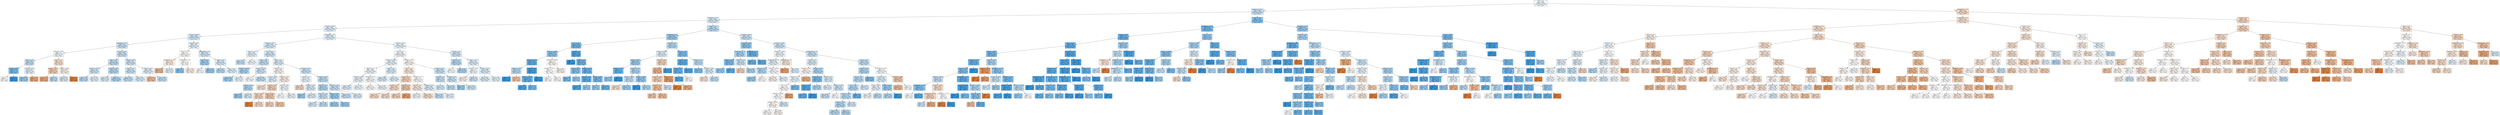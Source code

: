 digraph Tree {
node [shape=box, style="filled", color="black"] ;
0 [label="CCR <= 5.5\ngini = 0.499\nsamples = 25925\nvalue = [12493, 13432]\nclass = True", fillcolor="#f1f8fd"] ;
1 [label="graphSize <= 40.0\ngini = 0.489\nsamples = 15929\nvalue = [6788, 9141]\nclass = True", fillcolor="#cce6f8"] ;
0 -> 1 [labeldistance=2.5, labelangle=45, headlabel="True"] ;
2 [label="graphSize <= 22.5\ngini = 0.495\nsamples = 13865\nvalue = [6214, 7651]\nclass = True", fillcolor="#daedfa"] ;
1 -> 2 ;
3 [label="sdComp <= 0.065\ngini = 0.497\nsamples = 10876\nvalue = [5021, 5855]\nclass = True", fillcolor="#e3f1fb"] ;
2 -> 3 ;
4 [label="sdComm <= 0.065\ngini = 0.493\nsamples = 2308\nvalue = [1020, 1288]\nclass = True", fillcolor="#d6ebfa"] ;
3 -> 4 ;
5 [label="graphDepth <= 3.5\ngini = 0.49\nsamples = 1598\nvalue = [688, 910]\nclass = True", fillcolor="#cfe7f9"] ;
4 -> 5 ;
6 [label="sdComm <= 0.02\ngini = 0.5\nsamples = 136\nvalue = [66, 70]\nclass = True", fillcolor="#f4f9fe"] ;
5 -> 6 ;
7 [label="nbproc <= 4.5\ngini = 0.484\nsamples = 68\nvalue = [28, 40]\nclass = True", fillcolor="#c4e2f7"] ;
6 -> 7 ;
8 [label="sdComp <= 0.02\ngini = 0.375\nsamples = 16\nvalue = [4, 12]\nclass = True", fillcolor="#7bbeee"] ;
7 -> 8 ;
9 [label="gini = 0.5\nsamples = 8\nvalue = [4, 4]\nclass = False", fillcolor="#ffffff"] ;
8 -> 9 ;
10 [label="gini = 0.0\nsamples = 8\nvalue = [0, 8]\nclass = True", fillcolor="#399de5"] ;
8 -> 10 ;
11 [label="sdComp <= 0.02\ngini = 0.497\nsamples = 52\nvalue = [24, 28]\nclass = True", fillcolor="#e3f1fb"] ;
7 -> 11 ;
12 [label="gini = 0.444\nsamples = 36\nvalue = [12, 24]\nclass = True", fillcolor="#9ccef2"] ;
11 -> 12 ;
13 [label="gini = 0.375\nsamples = 16\nvalue = [12, 4]\nclass = False", fillcolor="#eeab7b"] ;
11 -> 13 ;
14 [label="nbproc <= 4.5\ngini = 0.493\nsamples = 68\nvalue = [38, 30]\nclass = False", fillcolor="#fae4d5"] ;
6 -> 14 ;
15 [label="sdComp <= 0.02\ngini = 0.473\nsamples = 26\nvalue = [16, 10]\nclass = False", fillcolor="#f5d0b5"] ;
14 -> 15 ;
16 [label="gini = 0.375\nsamples = 16\nvalue = [12, 4]\nclass = False", fillcolor="#eeab7b"] ;
15 -> 16 ;
17 [label="gini = 0.48\nsamples = 10\nvalue = [4, 6]\nclass = True", fillcolor="#bddef6"] ;
15 -> 17 ;
18 [label="sdComp <= 0.02\ngini = 0.499\nsamples = 42\nvalue = [22, 20]\nclass = False", fillcolor="#fdf4ed"] ;
14 -> 18 ;
19 [label="gini = 0.494\nsamples = 36\nvalue = [16, 20]\nclass = True", fillcolor="#d7ebfa"] ;
18 -> 19 ;
20 [label="gini = 0.0\nsamples = 6\nvalue = [6, 0]\nclass = False", fillcolor="#e58139"] ;
18 -> 20 ;
21 [label="sdComp <= 0.02\ngini = 0.489\nsamples = 1462\nvalue = [622, 840]\nclass = True", fillcolor="#cce6f8"] ;
5 -> 21 ;
22 [label="nbproc <= 4.5\ngini = 0.484\nsamples = 644\nvalue = [264, 380]\nclass = True", fillcolor="#c3e1f7"] ;
21 -> 22 ;
23 [label="sdComm <= 0.02\ngini = 0.492\nsamples = 220\nvalue = [96, 124]\nclass = True", fillcolor="#d2e9f9"] ;
22 -> 23 ;
24 [label="gini = 0.48\nsamples = 100\nvalue = [40, 60]\nclass = True", fillcolor="#bddef6"] ;
23 -> 24 ;
25 [label="gini = 0.498\nsamples = 120\nvalue = [56, 64]\nclass = True", fillcolor="#e6f3fc"] ;
23 -> 25 ;
26 [label="sdComm <= 0.02\ngini = 0.478\nsamples = 424\nvalue = [168, 256]\nclass = True", fillcolor="#bbddf6"] ;
22 -> 26 ;
27 [label="gini = 0.495\nsamples = 116\nvalue = [52, 64]\nclass = True", fillcolor="#daedfa"] ;
26 -> 27 ;
28 [label="gini = 0.47\nsamples = 308\nvalue = [116, 192]\nclass = True", fillcolor="#b1d8f5"] ;
26 -> 28 ;
29 [label="sdComm <= 0.02\ngini = 0.492\nsamples = 818\nvalue = [358, 460]\nclass = True", fillcolor="#d3e9f9"] ;
21 -> 29 ;
30 [label="nbproc <= 4.5\ngini = 0.49\nsamples = 590\nvalue = [254, 336]\nclass = True", fillcolor="#cfe7f9"] ;
29 -> 30 ;
31 [label="gini = 0.484\nsamples = 268\nvalue = [110, 158]\nclass = True", fillcolor="#c3e1f7"] ;
30 -> 31 ;
32 [label="gini = 0.494\nsamples = 322\nvalue = [144, 178]\nclass = True", fillcolor="#d9ecfa"] ;
30 -> 32 ;
33 [label="nbproc <= 4.5\ngini = 0.496\nsamples = 228\nvalue = [104, 124]\nclass = True", fillcolor="#dfeffb"] ;
29 -> 33 ;
34 [label="gini = 0.444\nsamples = 36\nvalue = [24, 12]\nclass = False", fillcolor="#f2c09c"] ;
33 -> 34 ;
35 [label="gini = 0.486\nsamples = 192\nvalue = [80, 112]\nclass = True", fillcolor="#c6e3f8"] ;
33 -> 35 ;
36 [label="sdComp <= 0.02\ngini = 0.498\nsamples = 710\nvalue = [332, 378]\nclass = True", fillcolor="#e7f3fc"] ;
4 -> 36 ;
37 [label="nbproc <= 4.5\ngini = 0.5\nsamples = 270\nvalue = [138, 132]\nclass = False", fillcolor="#fefaf6"] ;
36 -> 37 ;
38 [label="graphDepth <= 3.5\ngini = 0.498\nsamples = 86\nvalue = [46, 40]\nclass = False", fillcolor="#fcefe5"] ;
37 -> 38 ;
39 [label="gini = 0.426\nsamples = 26\nvalue = [18, 8]\nclass = False", fillcolor="#f1b991"] ;
38 -> 39 ;
40 [label="gini = 0.498\nsamples = 60\nvalue = [28, 32]\nclass = True", fillcolor="#e6f3fc"] ;
38 -> 40 ;
41 [label="graphDepth <= 3.5\ngini = 0.5\nsamples = 184\nvalue = [92, 92]\nclass = False", fillcolor="#ffffff"] ;
37 -> 41 ;
42 [label="gini = 0.42\nsamples = 20\nvalue = [6, 14]\nclass = True", fillcolor="#8ec7f0"] ;
41 -> 42 ;
43 [label="gini = 0.499\nsamples = 164\nvalue = [86, 78]\nclass = False", fillcolor="#fdf3ed"] ;
41 -> 43 ;
44 [label="graphDepth <= 3.5\ngini = 0.493\nsamples = 440\nvalue = [194, 246]\nclass = True", fillcolor="#d5eafa"] ;
36 -> 44 ;
45 [label="nbproc <= 4.5\ngini = 0.455\nsamples = 40\nvalue = [14, 26]\nclass = True", fillcolor="#a4d2f3"] ;
44 -> 45 ;
46 [label="gini = 0.5\nsamples = 4\nvalue = [2, 2]\nclass = False", fillcolor="#ffffff"] ;
45 -> 46 ;
47 [label="gini = 0.444\nsamples = 36\nvalue = [12, 24]\nclass = True", fillcolor="#9ccef2"] ;
45 -> 47 ;
48 [label="nbproc <= 4.5\ngini = 0.495\nsamples = 400\nvalue = [180, 220]\nclass = True", fillcolor="#dbedfa"] ;
44 -> 48 ;
49 [label="gini = 0.48\nsamples = 60\nvalue = [24, 36]\nclass = True", fillcolor="#bddef6"] ;
48 -> 49 ;
50 [label="gini = 0.497\nsamples = 340\nvalue = [156, 184]\nclass = True", fillcolor="#e1f0fb"] ;
48 -> 50 ;
51 [label="graphDepth <= 3.5\ngini = 0.498\nsamples = 8568\nvalue = [4001, 4567]\nclass = True", fillcolor="#e6f3fc"] ;
3 -> 51 ;
52 [label="sdComm <= 0.02\ngini = 0.494\nsamples = 2576\nvalue = [1147, 1429]\nclass = True", fillcolor="#d8ecfa"] ;
51 -> 52 ;
53 [label="nbproc <= 4.5\ngini = 0.498\nsamples = 508\nvalue = [238, 270]\nclass = True", fillcolor="#e8f3fc"] ;
52 -> 53 ;
54 [label="gini = 0.487\nsamples = 148\nvalue = [62, 86]\nclass = True", fillcolor="#c8e4f8"] ;
53 -> 54 ;
55 [label="gini = 0.5\nsamples = 360\nvalue = [176, 184]\nclass = True", fillcolor="#f6fbfe"] ;
53 -> 55 ;
56 [label="CCR <= 0.55\ngini = 0.493\nsamples = 2068\nvalue = [909, 1159]\nclass = True", fillcolor="#d4eaf9"] ;
52 -> 56 ;
57 [label="nbproc <= 4.5\ngini = 0.486\nsamples = 794\nvalue = [331, 463]\nclass = True", fillcolor="#c7e3f8"] ;
56 -> 57 ;
58 [label="sdComm <= 0.065\ngini = 0.467\nsamples = 240\nvalue = [89, 151]\nclass = True", fillcolor="#aed7f4"] ;
57 -> 58 ;
59 [label="gini = 0.455\nsamples = 200\nvalue = [70, 130]\nclass = True", fillcolor="#a4d2f3"] ;
58 -> 59 ;
60 [label="gini = 0.499\nsamples = 40\nvalue = [19, 21]\nclass = True", fillcolor="#ecf6fd"] ;
58 -> 60 ;
61 [label="sdComm <= 0.065\ngini = 0.492\nsamples = 554\nvalue = [242, 312]\nclass = True", fillcolor="#d3e9f9"] ;
57 -> 61 ;
62 [label="gini = 0.5\nsamples = 176\nvalue = [88, 88]\nclass = False", fillcolor="#ffffff"] ;
61 -> 62 ;
63 [label="gini = 0.483\nsamples = 378\nvalue = [154, 224]\nclass = True", fillcolor="#c1e0f7"] ;
61 -> 63 ;
64 [label="nbproc <= 4.5\ngini = 0.496\nsamples = 1274\nvalue = [578, 696]\nclass = True", fillcolor="#ddeefb"] ;
56 -> 64 ;
65 [label="sdComp <= 0.2\ngini = 0.499\nsamples = 358\nvalue = [185, 173]\nclass = False", fillcolor="#fdf7f2"] ;
64 -> 65 ;
66 [label="sdComm <= 0.65\ngini = 0.497\nsamples = 74\nvalue = [34, 40]\nclass = True", fillcolor="#e1f0fb"] ;
65 -> 66 ;
67 [label="sdComm <= 0.2\ngini = 0.472\nsamples = 42\nvalue = [16, 26]\nclass = True", fillcolor="#b3d9f5"] ;
66 -> 67 ;
68 [label="gini = 0.444\nsamples = 24\nvalue = [8, 16]\nclass = True", fillcolor="#9ccef2"] ;
67 -> 68 ;
69 [label="gini = 0.494\nsamples = 18\nvalue = [8, 10]\nclass = True", fillcolor="#d7ebfa"] ;
67 -> 69 ;
70 [label="gini = 0.492\nsamples = 32\nvalue = [18, 14]\nclass = False", fillcolor="#f9e3d3"] ;
66 -> 70 ;
71 [label="sdComm <= 0.65\ngini = 0.498\nsamples = 284\nvalue = [151, 133]\nclass = False", fillcolor="#fcf0e7"] ;
65 -> 71 ;
72 [label="sdComm <= 0.2\ngini = 0.478\nsamples = 114\nvalue = [69, 45]\nclass = False", fillcolor="#f6d3ba"] ;
71 -> 72 ;
73 [label="sdComp <= 0.65\ngini = 0.484\nsamples = 68\nvalue = [40, 28]\nclass = False", fillcolor="#f7d9c4"] ;
72 -> 73 ;
74 [label="gini = 0.0\nsamples = 2\nvalue = [2, 0]\nclass = False", fillcolor="#e58139"] ;
73 -> 74 ;
75 [label="gini = 0.489\nsamples = 66\nvalue = [38, 28]\nclass = False", fillcolor="#f8decb"] ;
73 -> 75 ;
76 [label="sdComp <= 0.65\ngini = 0.466\nsamples = 46\nvalue = [29, 17]\nclass = False", fillcolor="#f4cbad"] ;
72 -> 76 ;
77 [label="gini = 0.475\nsamples = 18\nvalue = [11, 7]\nclass = False", fillcolor="#f6d1b7"] ;
76 -> 77 ;
78 [label="gini = 0.459\nsamples = 28\nvalue = [18, 10]\nclass = False", fillcolor="#f3c7a7"] ;
76 -> 78 ;
79 [label="sdComp <= 0.65\ngini = 0.499\nsamples = 170\nvalue = [82, 88]\nclass = True", fillcolor="#f2f8fd"] ;
71 -> 79 ;
80 [label="gini = 0.5\nsamples = 28\nvalue = [14, 14]\nclass = False", fillcolor="#ffffff"] ;
79 -> 80 ;
81 [label="gini = 0.499\nsamples = 142\nvalue = [68, 74]\nclass = True", fillcolor="#eff7fd"] ;
79 -> 81 ;
82 [label="sdComm <= 0.2\ngini = 0.49\nsamples = 916\nvalue = [393, 523]\nclass = True", fillcolor="#cee7f9"] ;
64 -> 82 ;
83 [label="sdComp <= 0.2\ngini = 0.499\nsamples = 243\nvalue = [116, 127]\nclass = True", fillcolor="#eef7fd"] ;
82 -> 83 ;
84 [label="gini = 0.483\nsamples = 44\nvalue = [26, 18]\nclass = False", fillcolor="#f7d8c2"] ;
83 -> 84 ;
85 [label="sdComp <= 0.65\ngini = 0.495\nsamples = 199\nvalue = [90, 109]\nclass = True", fillcolor="#dceefa"] ;
83 -> 85 ;
86 [label="gini = 0.444\nsamples = 6\nvalue = [2, 4]\nclass = True", fillcolor="#9ccef2"] ;
85 -> 86 ;
87 [label="gini = 0.496\nsamples = 193\nvalue = [88, 105]\nclass = True", fillcolor="#dfeffb"] ;
85 -> 87 ;
88 [label="sdComp <= 0.65\ngini = 0.484\nsamples = 673\nvalue = [277, 396]\nclass = True", fillcolor="#c3e2f7"] ;
82 -> 88 ;
89 [label="sdComp <= 0.2\ngini = 0.472\nsamples = 233\nvalue = [89, 144]\nclass = True", fillcolor="#b3daf5"] ;
88 -> 89 ;
90 [label="sdComm <= 0.65\ngini = 0.488\nsamples = 125\nvalue = [53, 72]\nclass = True", fillcolor="#cbe5f8"] ;
89 -> 90 ;
91 [label="gini = 0.495\nsamples = 29\nvalue = [13, 16]\nclass = True", fillcolor="#daedfa"] ;
90 -> 91 ;
92 [label="gini = 0.486\nsamples = 96\nvalue = [40, 56]\nclass = True", fillcolor="#c6e3f8"] ;
90 -> 92 ;
93 [label="sdComm <= 0.65\ngini = 0.444\nsamples = 108\nvalue = [36, 72]\nclass = True", fillcolor="#9ccef2"] ;
89 -> 93 ;
94 [label="gini = 0.444\nsamples = 54\nvalue = [18, 36]\nclass = True", fillcolor="#9ccef2"] ;
93 -> 94 ;
95 [label="gini = 0.444\nsamples = 54\nvalue = [18, 36]\nclass = True", fillcolor="#9ccef2"] ;
93 -> 95 ;
96 [label="sdComm <= 0.65\ngini = 0.489\nsamples = 440\nvalue = [188, 252]\nclass = True", fillcolor="#cde6f8"] ;
88 -> 96 ;
97 [label="gini = 0.486\nsamples = 316\nvalue = [132, 184]\nclass = True", fillcolor="#c7e3f8"] ;
96 -> 97 ;
98 [label="gini = 0.495\nsamples = 124\nvalue = [56, 68]\nclass = True", fillcolor="#dceefa"] ;
96 -> 98 ;
99 [label="sdComm <= 0.65\ngini = 0.499\nsamples = 5992\nvalue = [2854, 3138]\nclass = True", fillcolor="#edf6fd"] ;
51 -> 99 ;
100 [label="CCR <= 0.55\ngini = 0.499\nsamples = 5094\nvalue = [2458, 2636]\nclass = True", fillcolor="#f2f8fd"] ;
99 -> 100 ;
101 [label="sdComm <= 0.065\ngini = 0.498\nsamples = 3700\nvalue = [1740, 1960]\nclass = True", fillcolor="#e9f4fc"] ;
100 -> 101 ;
102 [label="nbproc <= 4.5\ngini = 0.499\nsamples = 2094\nvalue = [1008, 1086]\nclass = True", fillcolor="#f1f8fd"] ;
101 -> 102 ;
103 [label="sdComm <= 0.02\ngini = 0.498\nsamples = 878\nvalue = [414, 464]\nclass = True", fillcolor="#eaf4fc"] ;
102 -> 103 ;
104 [label="gini = 0.496\nsamples = 350\nvalue = [160, 190]\nclass = True", fillcolor="#e0f0fb"] ;
103 -> 104 ;
105 [label="gini = 0.499\nsamples = 528\nvalue = [254, 274]\nclass = True", fillcolor="#f1f8fd"] ;
103 -> 105 ;
106 [label="sdComm <= 0.02\ngini = 0.5\nsamples = 1216\nvalue = [594, 622]\nclass = True", fillcolor="#f6fbfe"] ;
102 -> 106 ;
107 [label="gini = 0.5\nsamples = 464\nvalue = [236, 228]\nclass = False", fillcolor="#fefbf8"] ;
106 -> 107 ;
108 [label="gini = 0.499\nsamples = 752\nvalue = [358, 394]\nclass = True", fillcolor="#edf6fd"] ;
106 -> 108 ;
109 [label="nbproc <= 4.5\ngini = 0.496\nsamples = 1606\nvalue = [732, 874]\nclass = True", fillcolor="#dfeffb"] ;
101 -> 109 ;
110 [label="gini = 0.494\nsamples = 460\nvalue = [204, 256]\nclass = True", fillcolor="#d7ebfa"] ;
109 -> 110 ;
111 [label="gini = 0.497\nsamples = 1146\nvalue = [528, 618]\nclass = True", fillcolor="#e2f1fb"] ;
109 -> 111 ;
112 [label="sdComp <= 0.65\ngini = 0.5\nsamples = 1394\nvalue = [718, 676]\nclass = False", fillcolor="#fdf8f3"] ;
100 -> 112 ;
113 [label="nbproc <= 4.5\ngini = 0.496\nsamples = 1060\nvalue = [576, 484]\nclass = False", fillcolor="#fbebdf"] ;
112 -> 113 ;
114 [label="sdComp <= 0.2\ngini = 0.481\nsamples = 426\nvalue = [254, 172]\nclass = False", fillcolor="#f7d6bf"] ;
113 -> 114 ;
115 [label="sdComm <= 0.2\ngini = 0.488\nsamples = 294\nvalue = [170, 124]\nclass = False", fillcolor="#f8ddc9"] ;
114 -> 115 ;
116 [label="gini = 0.487\nsamples = 214\nvalue = [124, 90]\nclass = False", fillcolor="#f8dcc9"] ;
115 -> 116 ;
117 [label="gini = 0.489\nsamples = 80\nvalue = [46, 34]\nclass = False", fillcolor="#f8decb"] ;
115 -> 117 ;
118 [label="sdComm <= 0.2\ngini = 0.463\nsamples = 132\nvalue = [84, 48]\nclass = False", fillcolor="#f4c9aa"] ;
114 -> 118 ;
119 [label="gini = 0.477\nsamples = 112\nvalue = [68, 44]\nclass = False", fillcolor="#f6d3b9"] ;
118 -> 119 ;
120 [label="gini = 0.32\nsamples = 20\nvalue = [16, 4]\nclass = False", fillcolor="#eca06a"] ;
118 -> 120 ;
121 [label="sdComp <= 0.2\ngini = 0.5\nsamples = 634\nvalue = [322, 312]\nclass = False", fillcolor="#fefbf9"] ;
113 -> 121 ;
122 [label="sdComm <= 0.2\ngini = 0.495\nsamples = 368\nvalue = [202, 166]\nclass = False", fillcolor="#fae9dc"] ;
121 -> 122 ;
123 [label="gini = 0.499\nsamples = 124\nvalue = [60, 64]\nclass = True", fillcolor="#f3f9fd"] ;
122 -> 123 ;
124 [label="gini = 0.487\nsamples = 244\nvalue = [142, 102]\nclass = False", fillcolor="#f8dcc7"] ;
122 -> 124 ;
125 [label="sdComm <= 0.2\ngini = 0.495\nsamples = 266\nvalue = [120, 146]\nclass = True", fillcolor="#dceefa"] ;
121 -> 125 ;
126 [label="gini = 0.483\nsamples = 88\nvalue = [36, 52]\nclass = True", fillcolor="#c2e1f7"] ;
125 -> 126 ;
127 [label="gini = 0.498\nsamples = 178\nvalue = [84, 94]\nclass = True", fillcolor="#eaf5fc"] ;
125 -> 127 ;
128 [label="nbproc <= 4.5\ngini = 0.489\nsamples = 334\nvalue = [142, 192]\nclass = True", fillcolor="#cbe5f8"] ;
112 -> 128 ;
129 [label="sdComm <= 0.2\ngini = 0.487\nsamples = 124\nvalue = [52, 72]\nclass = True", fillcolor="#c8e4f8"] ;
128 -> 129 ;
130 [label="gini = 0.494\nsamples = 36\nvalue = [16, 20]\nclass = True", fillcolor="#d7ebfa"] ;
129 -> 130 ;
131 [label="gini = 0.483\nsamples = 88\nvalue = [36, 52]\nclass = True", fillcolor="#c2e1f7"] ;
129 -> 131 ;
132 [label="sdComm <= 0.2\ngini = 0.49\nsamples = 210\nvalue = [90, 120]\nclass = True", fillcolor="#cee6f8"] ;
128 -> 132 ;
133 [label="gini = 0.444\nsamples = 12\nvalue = [4, 8]\nclass = True", fillcolor="#9ccef2"] ;
132 -> 133 ;
134 [label="gini = 0.491\nsamples = 198\nvalue = [86, 112]\nclass = True", fillcolor="#d1e8f9"] ;
132 -> 134 ;
135 [label="sdComp <= 0.2\ngini = 0.493\nsamples = 898\nvalue = [396, 502]\nclass = True", fillcolor="#d5eafa"] ;
99 -> 135 ;
136 [label="nbproc <= 4.5\ngini = 0.477\nsamples = 260\nvalue = [102, 158]\nclass = True", fillcolor="#b9dcf6"] ;
135 -> 136 ;
137 [label="gini = 0.5\nsamples = 36\nvalue = [18, 18]\nclass = False", fillcolor="#ffffff"] ;
136 -> 137 ;
138 [label="gini = 0.469\nsamples = 224\nvalue = [84, 140]\nclass = True", fillcolor="#b0d8f5"] ;
136 -> 138 ;
139 [label="nbproc <= 4.5\ngini = 0.497\nsamples = 638\nvalue = [294, 344]\nclass = True", fillcolor="#e2f1fb"] ;
135 -> 139 ;
140 [label="sdComp <= 0.65\ngini = 0.5\nsamples = 82\nvalue = [40, 42]\nclass = True", fillcolor="#f6fafe"] ;
139 -> 140 ;
141 [label="gini = 0.499\nsamples = 54\nvalue = [28, 26]\nclass = False", fillcolor="#fdf6f1"] ;
140 -> 141 ;
142 [label="gini = 0.49\nsamples = 28\nvalue = [12, 16]\nclass = True", fillcolor="#cee6f8"] ;
140 -> 142 ;
143 [label="sdComp <= 0.65\ngini = 0.496\nsamples = 556\nvalue = [254, 302]\nclass = True", fillcolor="#e0effb"] ;
139 -> 143 ;
144 [label="gini = 0.495\nsamples = 420\nvalue = [190, 230]\nclass = True", fillcolor="#ddeefa"] ;
143 -> 144 ;
145 [label="gini = 0.498\nsamples = 136\nvalue = [64, 72]\nclass = True", fillcolor="#e9f4fc"] ;
143 -> 145 ;
146 [label="nbproc <= 4.5\ngini = 0.48\nsamples = 2989\nvalue = [1193, 1796]\nclass = True", fillcolor="#bddef6"] ;
2 -> 146 ;
147 [label="graphDepth <= 7.5\ngini = 0.445\nsamples = 845\nvalue = [283, 562]\nclass = True", fillcolor="#9dcef2"] ;
146 -> 147 ;
148 [label="CCR <= 0.55\ngini = 0.364\nsamples = 289\nvalue = [69, 220]\nclass = True", fillcolor="#77bced"] ;
147 -> 148 ;
149 [label="sdComp <= 0.065\ngini = 0.423\nsamples = 184\nvalue = [56, 128]\nclass = True", fillcolor="#90c8f0"] ;
148 -> 149 ;
150 [label="sdComm <= 0.02\ngini = 0.289\nsamples = 114\nvalue = [20, 94]\nclass = True", fillcolor="#63b2eb"] ;
149 -> 150 ;
151 [label="sdComp <= 0.02\ngini = 0.475\nsamples = 36\nvalue = [14, 22]\nclass = True", fillcolor="#b7dbf6"] ;
150 -> 151 ;
152 [label="gini = 0.0\nsamples = 14\nvalue = [0, 14]\nclass = True", fillcolor="#399de5"] ;
151 -> 152 ;
153 [label="gini = 0.463\nsamples = 22\nvalue = [14, 8]\nclass = False", fillcolor="#f4c9aa"] ;
151 -> 153 ;
154 [label="sdComp <= 0.02\ngini = 0.142\nsamples = 78\nvalue = [6, 72]\nclass = True", fillcolor="#49a5e7"] ;
150 -> 154 ;
155 [label="sdComm <= 0.065\ngini = 0.291\nsamples = 34\nvalue = [6, 28]\nclass = True", fillcolor="#63b2eb"] ;
154 -> 155 ;
156 [label="gini = 0.198\nsamples = 18\nvalue = [2, 16]\nclass = True", fillcolor="#52a9e8"] ;
155 -> 156 ;
157 [label="gini = 0.375\nsamples = 16\nvalue = [4, 12]\nclass = True", fillcolor="#7bbeee"] ;
155 -> 157 ;
158 [label="gini = 0.0\nsamples = 44\nvalue = [0, 44]\nclass = True", fillcolor="#399de5"] ;
154 -> 158 ;
159 [label="sdComm <= 0.065\ngini = 0.5\nsamples = 70\nvalue = [36, 34]\nclass = False", fillcolor="#fef8f4"] ;
149 -> 159 ;
160 [label="sdComm <= 0.02\ngini = 0.5\nsamples = 28\nvalue = [14, 14]\nclass = False", fillcolor="#ffffff"] ;
159 -> 160 ;
161 [label="gini = 0.5\nsamples = 12\nvalue = [6, 6]\nclass = False", fillcolor="#ffffff"] ;
160 -> 161 ;
162 [label="gini = 0.5\nsamples = 16\nvalue = [8, 8]\nclass = False", fillcolor="#ffffff"] ;
160 -> 162 ;
163 [label="gini = 0.499\nsamples = 42\nvalue = [22, 20]\nclass = False", fillcolor="#fdf4ed"] ;
159 -> 163 ;
164 [label="sdComp <= 0.2\ngini = 0.217\nsamples = 105\nvalue = [13, 92]\nclass = True", fillcolor="#55abe9"] ;
148 -> 164 ;
165 [label="gini = 0.0\nsamples = 46\nvalue = [0, 46]\nclass = True", fillcolor="#399de5"] ;
164 -> 165 ;
166 [label="sdComm <= 0.2\ngini = 0.344\nsamples = 59\nvalue = [13, 46]\nclass = True", fillcolor="#71b9ec"] ;
164 -> 166 ;
167 [label="sdComp <= 0.65\ngini = 0.408\nsamples = 14\nvalue = [4, 10]\nclass = True", fillcolor="#88c4ef"] ;
166 -> 167 ;
168 [label="gini = 0.375\nsamples = 8\nvalue = [2, 6]\nclass = True", fillcolor="#7bbeee"] ;
167 -> 168 ;
169 [label="gini = 0.444\nsamples = 6\nvalue = [2, 4]\nclass = True", fillcolor="#9ccef2"] ;
167 -> 169 ;
170 [label="sdComm <= 0.65\ngini = 0.32\nsamples = 45\nvalue = [9, 36]\nclass = True", fillcolor="#6ab6ec"] ;
166 -> 170 ;
171 [label="sdComp <= 0.65\ngini = 0.278\nsamples = 24\nvalue = [4, 20]\nclass = True", fillcolor="#61b1ea"] ;
170 -> 171 ;
172 [label="gini = 0.198\nsamples = 18\nvalue = [2, 16]\nclass = True", fillcolor="#52a9e8"] ;
171 -> 172 ;
173 [label="gini = 0.444\nsamples = 6\nvalue = [2, 4]\nclass = True", fillcolor="#9ccef2"] ;
171 -> 173 ;
174 [label="sdComp <= 0.65\ngini = 0.363\nsamples = 21\nvalue = [5, 16]\nclass = True", fillcolor="#77bced"] ;
170 -> 174 ;
175 [label="gini = 0.444\nsamples = 6\nvalue = [2, 4]\nclass = True", fillcolor="#9ccef2"] ;
174 -> 175 ;
176 [label="gini = 0.32\nsamples = 15\nvalue = [3, 12]\nclass = True", fillcolor="#6ab6ec"] ;
174 -> 176 ;
177 [label="sdComp <= 0.2\ngini = 0.474\nsamples = 556\nvalue = [214, 342]\nclass = True", fillcolor="#b5daf5"] ;
147 -> 177 ;
178 [label="sdComm <= 0.065\ngini = 0.497\nsamples = 340\nvalue = [156, 184]\nclass = True", fillcolor="#e1f0fb"] ;
177 -> 178 ;
179 [label="sdComp <= 0.02\ngini = 0.449\nsamples = 182\nvalue = [62, 120]\nclass = True", fillcolor="#9fd0f2"] ;
178 -> 179 ;
180 [label="sdComm <= 0.02\ngini = 0.32\nsamples = 40\nvalue = [8, 32]\nclass = True", fillcolor="#6ab6ec"] ;
179 -> 180 ;
181 [label="gini = 0.444\nsamples = 24\nvalue = [8, 16]\nclass = True", fillcolor="#9ccef2"] ;
180 -> 181 ;
182 [label="gini = 0.0\nsamples = 16\nvalue = [0, 16]\nclass = True", fillcolor="#399de5"] ;
180 -> 182 ;
183 [label="sdComm <= 0.02\ngini = 0.471\nsamples = 142\nvalue = [54, 88]\nclass = True", fillcolor="#b2d9f5"] ;
179 -> 183 ;
184 [label="sdComp <= 0.065\ngini = 0.485\nsamples = 92\nvalue = [38, 54]\nclass = True", fillcolor="#c4e2f7"] ;
183 -> 184 ;
185 [label="gini = 0.49\nsamples = 28\nvalue = [16, 12]\nclass = False", fillcolor="#f8e0ce"] ;
184 -> 185 ;
186 [label="gini = 0.451\nsamples = 64\nvalue = [22, 42]\nclass = True", fillcolor="#a1d0f3"] ;
184 -> 186 ;
187 [label="sdComp <= 0.065\ngini = 0.435\nsamples = 50\nvalue = [16, 34]\nclass = True", fillcolor="#96cbf1"] ;
183 -> 187 ;
188 [label="gini = 0.0\nsamples = 8\nvalue = [0, 8]\nclass = True", fillcolor="#399de5"] ;
187 -> 188 ;
189 [label="gini = 0.472\nsamples = 42\nvalue = [16, 26]\nclass = True", fillcolor="#b3d9f5"] ;
187 -> 189 ;
190 [label="sdComm <= 0.65\ngini = 0.482\nsamples = 158\nvalue = [94, 64]\nclass = False", fillcolor="#f7d7c0"] ;
178 -> 190 ;
191 [label="CCR <= 0.55\ngini = 0.422\nsamples = 132\nvalue = [92, 40]\nclass = False", fillcolor="#f0b88f"] ;
190 -> 191 ;
192 [label="sdComp <= 0.065\ngini = 0.475\nsamples = 72\nvalue = [44, 28]\nclass = False", fillcolor="#f6d1b7"] ;
191 -> 192 ;
193 [label="sdComp <= 0.02\ngini = 0.452\nsamples = 58\nvalue = [38, 20]\nclass = False", fillcolor="#f3c3a1"] ;
192 -> 193 ;
194 [label="gini = 0.463\nsamples = 22\nvalue = [14, 8]\nclass = False", fillcolor="#f4c9aa"] ;
193 -> 194 ;
195 [label="gini = 0.444\nsamples = 36\nvalue = [24, 12]\nclass = False", fillcolor="#f2c09c"] ;
193 -> 195 ;
196 [label="gini = 0.49\nsamples = 14\nvalue = [6, 8]\nclass = True", fillcolor="#cee6f8"] ;
192 -> 196 ;
197 [label="sdComm <= 0.2\ngini = 0.32\nsamples = 60\nvalue = [48, 12]\nclass = False", fillcolor="#eca06a"] ;
191 -> 197 ;
198 [label="gini = 0.0\nsamples = 16\nvalue = [16, 0]\nclass = False", fillcolor="#e58139"] ;
197 -> 198 ;
199 [label="gini = 0.397\nsamples = 44\nvalue = [32, 12]\nclass = False", fillcolor="#efb083"] ;
197 -> 199 ;
200 [label="gini = 0.142\nsamples = 26\nvalue = [2, 24]\nclass = True", fillcolor="#49a5e7"] ;
190 -> 200 ;
201 [label="sdComp <= 0.65\ngini = 0.393\nsamples = 216\nvalue = [58, 158]\nclass = True", fillcolor="#82c1ef"] ;
177 -> 201 ;
202 [label="sdComm <= 0.65\ngini = 0.274\nsamples = 122\nvalue = [20, 102]\nclass = True", fillcolor="#60b0ea"] ;
201 -> 202 ;
203 [label="sdComm <= 0.2\ngini = 0.313\nsamples = 72\nvalue = [14, 58]\nclass = True", fillcolor="#69b5eb"] ;
202 -> 203 ;
204 [label="gini = 0.231\nsamples = 60\nvalue = [8, 52]\nclass = True", fillcolor="#57ace9"] ;
203 -> 204 ;
205 [label="gini = 0.5\nsamples = 12\nvalue = [6, 6]\nclass = False", fillcolor="#ffffff"] ;
203 -> 205 ;
206 [label="gini = 0.211\nsamples = 50\nvalue = [6, 44]\nclass = True", fillcolor="#54aae9"] ;
202 -> 206 ;
207 [label="sdComm <= 0.2\ngini = 0.482\nsamples = 94\nvalue = [38, 56]\nclass = True", fillcolor="#bfe0f7"] ;
201 -> 207 ;
208 [label="gini = 0.408\nsamples = 28\nvalue = [8, 20]\nclass = True", fillcolor="#88c4ef"] ;
207 -> 208 ;
209 [label="sdComm <= 0.65\ngini = 0.496\nsamples = 66\nvalue = [30, 36]\nclass = True", fillcolor="#deeffb"] ;
207 -> 209 ;
210 [label="gini = 0.494\nsamples = 18\nvalue = [10, 8]\nclass = False", fillcolor="#fae6d7"] ;
209 -> 210 ;
211 [label="gini = 0.486\nsamples = 48\nvalue = [20, 28]\nclass = True", fillcolor="#c6e3f8"] ;
209 -> 211 ;
212 [label="sdComp <= 0.02\ngini = 0.489\nsamples = 2144\nvalue = [910, 1234]\nclass = True", fillcolor="#cbe5f8"] ;
146 -> 212 ;
213 [label="sdComm <= 0.065\ngini = 0.425\nsamples = 202\nvalue = [62, 140]\nclass = True", fillcolor="#91c8f1"] ;
212 -> 213 ;
214 [label="graphDepth <= 7.5\ngini = 0.462\nsamples = 138\nvalue = [50, 88]\nclass = True", fillcolor="#aad5f4"] ;
213 -> 214 ;
215 [label="sdComm <= 0.02\ngini = 0.384\nsamples = 54\nvalue = [14, 40]\nclass = True", fillcolor="#7ebfee"] ;
214 -> 215 ;
216 [label="gini = 0.444\nsamples = 30\nvalue = [10, 20]\nclass = True", fillcolor="#9ccef2"] ;
215 -> 216 ;
217 [label="gini = 0.278\nsamples = 24\nvalue = [4, 20]\nclass = True", fillcolor="#61b1ea"] ;
215 -> 217 ;
218 [label="sdComm <= 0.02\ngini = 0.49\nsamples = 84\nvalue = [36, 48]\nclass = True", fillcolor="#cee6f8"] ;
214 -> 218 ;
219 [label="gini = 0.48\nsamples = 20\nvalue = [12, 8]\nclass = False", fillcolor="#f6d5bd"] ;
218 -> 219 ;
220 [label="gini = 0.469\nsamples = 64\nvalue = [24, 40]\nclass = True", fillcolor="#b0d8f5"] ;
218 -> 220 ;
221 [label="graphDepth <= 7.5\ngini = 0.305\nsamples = 64\nvalue = [12, 52]\nclass = True", fillcolor="#67b4eb"] ;
213 -> 221 ;
222 [label="gini = 0.32\nsamples = 40\nvalue = [8, 32]\nclass = True", fillcolor="#6ab6ec"] ;
221 -> 222 ;
223 [label="gini = 0.278\nsamples = 24\nvalue = [4, 20]\nclass = True", fillcolor="#61b1ea"] ;
221 -> 223 ;
224 [label="sdComp <= 0.065\ngini = 0.492\nsamples = 1942\nvalue = [848, 1094]\nclass = True", fillcolor="#d2e9f9"] ;
212 -> 224 ;
225 [label="sdComm <= 0.065\ngini = 0.499\nsamples = 346\nvalue = [166, 180]\nclass = True", fillcolor="#f0f7fd"] ;
224 -> 225 ;
226 [label="graphDepth <= 7.5\ngini = 0.498\nsamples = 284\nvalue = [132, 152]\nclass = True", fillcolor="#e5f2fc"] ;
225 -> 226 ;
227 [label="sdComm <= 0.02\ngini = 0.475\nsamples = 72\nvalue = [28, 44]\nclass = True", fillcolor="#b7dbf6"] ;
226 -> 227 ;
228 [label="gini = 0.444\nsamples = 48\nvalue = [16, 32]\nclass = True", fillcolor="#9ccef2"] ;
227 -> 228 ;
229 [label="gini = 0.5\nsamples = 24\nvalue = [12, 12]\nclass = False", fillcolor="#ffffff"] ;
227 -> 229 ;
230 [label="sdComm <= 0.02\ngini = 0.5\nsamples = 212\nvalue = [104, 108]\nclass = True", fillcolor="#f8fbfe"] ;
226 -> 230 ;
231 [label="gini = 0.499\nsamples = 76\nvalue = [40, 36]\nclass = False", fillcolor="#fcf2eb"] ;
230 -> 231 ;
232 [label="gini = 0.498\nsamples = 136\nvalue = [64, 72]\nclass = True", fillcolor="#e9f4fc"] ;
230 -> 232 ;
233 [label="graphDepth <= 7.5\ngini = 0.495\nsamples = 62\nvalue = [34, 28]\nclass = False", fillcolor="#fae9dc"] ;
225 -> 233 ;
234 [label="gini = 0.346\nsamples = 18\nvalue = [14, 4]\nclass = False", fillcolor="#eca572"] ;
233 -> 234 ;
235 [label="gini = 0.496\nsamples = 44\nvalue = [20, 24]\nclass = True", fillcolor="#deeffb"] ;
233 -> 235 ;
236 [label="graphDepth <= 7.5\ngini = 0.489\nsamples = 1596\nvalue = [682, 914]\nclass = True", fillcolor="#cde6f8"] ;
224 -> 236 ;
237 [label="sdComp <= 0.2\ngini = 0.495\nsamples = 588\nvalue = [266, 322]\nclass = True", fillcolor="#ddeefa"] ;
236 -> 237 ;
238 [label="sdComm <= 0.65\ngini = 0.5\nsamples = 318\nvalue = [164, 154]\nclass = False", fillcolor="#fdf7f3"] ;
237 -> 238 ;
239 [label="sdComm <= 0.2\ngini = 0.499\nsamples = 268\nvalue = [128, 140]\nclass = True", fillcolor="#eef7fd"] ;
238 -> 239 ;
240 [label="CCR <= 0.55\ngini = 0.5\nsamples = 236\nvalue = [120, 116]\nclass = False", fillcolor="#fefbf8"] ;
239 -> 240 ;
241 [label="sdComm <= 0.065\ngini = 0.5\nsamples = 226\nvalue = [112, 114]\nclass = True", fillcolor="#fcfdff"] ;
240 -> 241 ;
242 [label="sdComm <= 0.02\ngini = 0.5\nsamples = 176\nvalue = [90, 86]\nclass = False", fillcolor="#fef9f6"] ;
241 -> 242 ;
243 [label="gini = 0.5\nsamples = 122\nvalue = [62, 60]\nclass = False", fillcolor="#fefbf9"] ;
242 -> 243 ;
244 [label="gini = 0.499\nsamples = 54\nvalue = [28, 26]\nclass = False", fillcolor="#fdf6f1"] ;
242 -> 244 ;
245 [label="gini = 0.493\nsamples = 50\nvalue = [22, 28]\nclass = True", fillcolor="#d5eaf9"] ;
241 -> 245 ;
246 [label="gini = 0.32\nsamples = 10\nvalue = [8, 2]\nclass = False", fillcolor="#eca06a"] ;
240 -> 246 ;
247 [label="gini = 0.375\nsamples = 32\nvalue = [8, 24]\nclass = True", fillcolor="#7bbeee"] ;
239 -> 247 ;
248 [label="gini = 0.403\nsamples = 50\nvalue = [36, 14]\nclass = False", fillcolor="#efb286"] ;
238 -> 248 ;
249 [label="sdComp <= 0.65\ngini = 0.47\nsamples = 270\nvalue = [102, 168]\nclass = True", fillcolor="#b1d8f5"] ;
237 -> 249 ;
250 [label="sdComm <= 0.65\ngini = 0.38\nsamples = 102\nvalue = [26, 76]\nclass = True", fillcolor="#7dbfee"] ;
249 -> 250 ;
251 [label="sdComm <= 0.2\ngini = 0.252\nsamples = 54\nvalue = [8, 46]\nclass = True", fillcolor="#5baeea"] ;
250 -> 251 ;
252 [label="gini = 0.298\nsamples = 44\nvalue = [8, 36]\nclass = True", fillcolor="#65b3eb"] ;
251 -> 252 ;
253 [label="gini = 0.0\nsamples = 10\nvalue = [0, 10]\nclass = True", fillcolor="#399de5"] ;
251 -> 253 ;
254 [label="gini = 0.469\nsamples = 48\nvalue = [18, 30]\nclass = True", fillcolor="#b0d8f5"] ;
250 -> 254 ;
255 [label="sdComm <= 0.2\ngini = 0.495\nsamples = 168\nvalue = [76, 92]\nclass = True", fillcolor="#ddeefa"] ;
249 -> 255 ;
256 [label="gini = 0.497\nsamples = 126\nvalue = [58, 68]\nclass = True", fillcolor="#e2f1fb"] ;
255 -> 256 ;
257 [label="sdComm <= 0.65\ngini = 0.49\nsamples = 42\nvalue = [18, 24]\nclass = True", fillcolor="#cee6f8"] ;
255 -> 257 ;
258 [label="gini = 0.484\nsamples = 34\nvalue = [14, 20]\nclass = True", fillcolor="#c4e2f7"] ;
257 -> 258 ;
259 [label="gini = 0.5\nsamples = 8\nvalue = [4, 4]\nclass = False", fillcolor="#ffffff"] ;
257 -> 259 ;
260 [label="sdComp <= 0.2\ngini = 0.485\nsamples = 1008\nvalue = [416, 592]\nclass = True", fillcolor="#c4e2f7"] ;
236 -> 260 ;
261 [label="sdComm <= 0.65\ngini = 0.472\nsamples = 718\nvalue = [274, 444]\nclass = True", fillcolor="#b3d9f5"] ;
260 -> 261 ;
262 [label="sdComm <= 0.2\ngini = 0.479\nsamples = 634\nvalue = [252, 382]\nclass = True", fillcolor="#bcdef6"] ;
261 -> 262 ;
263 [label="CCR <= 0.55\ngini = 0.476\nsamples = 562\nvalue = [220, 342]\nclass = True", fillcolor="#b8dcf6"] ;
262 -> 263 ;
264 [label="sdComm <= 0.065\ngini = 0.479\nsamples = 542\nvalue = [216, 326]\nclass = True", fillcolor="#bcdef6"] ;
263 -> 264 ;
265 [label="sdComm <= 0.02\ngini = 0.474\nsamples = 420\nvalue = [162, 258]\nclass = True", fillcolor="#b5dbf5"] ;
264 -> 265 ;
266 [label="gini = 0.475\nsamples = 346\nvalue = [134, 212]\nclass = True", fillcolor="#b6dbf5"] ;
265 -> 266 ;
267 [label="gini = 0.47\nsamples = 74\nvalue = [28, 46]\nclass = True", fillcolor="#b2d9f5"] ;
265 -> 267 ;
268 [label="gini = 0.493\nsamples = 122\nvalue = [54, 68]\nclass = True", fillcolor="#d6ebfa"] ;
264 -> 268 ;
269 [label="gini = 0.32\nsamples = 20\nvalue = [4, 16]\nclass = True", fillcolor="#6ab6ec"] ;
263 -> 269 ;
270 [label="gini = 0.494\nsamples = 72\nvalue = [32, 40]\nclass = True", fillcolor="#d7ebfa"] ;
262 -> 270 ;
271 [label="gini = 0.387\nsamples = 84\nvalue = [22, 62]\nclass = True", fillcolor="#7fc0ee"] ;
261 -> 271 ;
272 [label="sdComm <= 0.65\ngini = 0.5\nsamples = 290\nvalue = [142, 148]\nclass = True", fillcolor="#f7fbfe"] ;
260 -> 272 ;
273 [label="sdComm <= 0.2\ngini = 0.496\nsamples = 236\nvalue = [108, 128]\nclass = True", fillcolor="#e0f0fb"] ;
272 -> 273 ;
274 [label="sdComp <= 0.65\ngini = 0.499\nsamples = 206\nvalue = [98, 108]\nclass = True", fillcolor="#edf6fd"] ;
273 -> 274 ;
275 [label="gini = 0.499\nsamples = 186\nvalue = [90, 96]\nclass = True", fillcolor="#f3f9fd"] ;
274 -> 275 ;
276 [label="gini = 0.48\nsamples = 20\nvalue = [8, 12]\nclass = True", fillcolor="#bddef6"] ;
274 -> 276 ;
277 [label="sdComp <= 0.65\ngini = 0.444\nsamples = 30\nvalue = [10, 20]\nclass = True", fillcolor="#9ccef2"] ;
273 -> 277 ;
278 [label="gini = 0.473\nsamples = 26\nvalue = [10, 16]\nclass = True", fillcolor="#b5daf5"] ;
277 -> 278 ;
279 [label="gini = 0.0\nsamples = 4\nvalue = [0, 4]\nclass = True", fillcolor="#399de5"] ;
277 -> 279 ;
280 [label="sdComp <= 0.65\ngini = 0.466\nsamples = 54\nvalue = [34, 20]\nclass = False", fillcolor="#f4cbad"] ;
272 -> 280 ;
281 [label="gini = 0.432\nsamples = 38\nvalue = [26, 12]\nclass = False", fillcolor="#f1bb94"] ;
280 -> 281 ;
282 [label="gini = 0.5\nsamples = 16\nvalue = [8, 8]\nclass = False", fillcolor="#ffffff"] ;
280 -> 282 ;
283 [label="nbproc <= 4.5\ngini = 0.402\nsamples = 2064\nvalue = [574, 1490]\nclass = True", fillcolor="#85c3ef"] ;
1 -> 283 ;
284 [label="graphDepth <= 25.5\ngini = 0.346\nsamples = 954\nvalue = [212, 742]\nclass = True", fillcolor="#72b9ec"] ;
283 -> 284 ;
285 [label="sdComp <= 0.65\ngini = 0.315\nsamples = 734\nvalue = [144, 590]\nclass = True", fillcolor="#69b5eb"] ;
284 -> 285 ;
286 [label="CCR <= 0.55\ngini = 0.293\nsamples = 650\nvalue = [116, 534]\nclass = True", fillcolor="#64b2eb"] ;
285 -> 286 ;
287 [label="sdComp <= 0.065\ngini = 0.367\nsamples = 338\nvalue = [82, 256]\nclass = True", fillcolor="#78bced"] ;
286 -> 287 ;
288 [label="graphSize <= 75.0\ngini = 0.318\nsamples = 252\nvalue = [50, 202]\nclass = True", fillcolor="#6ab5eb"] ;
287 -> 288 ;
289 [label="sdComp <= 0.02\ngini = 0.404\nsamples = 178\nvalue = [50, 128]\nclass = True", fillcolor="#86c3ef"] ;
288 -> 289 ;
290 [label="sdComm <= 0.02\ngini = 0.485\nsamples = 82\nvalue = [34, 48]\nclass = True", fillcolor="#c5e2f7"] ;
289 -> 290 ;
291 [label="graphDepth <= 12.5\ngini = 0.397\nsamples = 44\nvalue = [12, 32]\nclass = True", fillcolor="#83c2ef"] ;
290 -> 291 ;
292 [label="gini = 0.5\nsamples = 16\nvalue = [8, 8]\nclass = False", fillcolor="#ffffff"] ;
291 -> 292 ;
293 [label="gini = 0.245\nsamples = 28\nvalue = [4, 24]\nclass = True", fillcolor="#5aade9"] ;
291 -> 293 ;
294 [label="sdComm <= 0.065\ngini = 0.488\nsamples = 38\nvalue = [22, 16]\nclass = False", fillcolor="#f8ddc9"] ;
290 -> 294 ;
295 [label="graphDepth <= 12.5\ngini = 0.48\nsamples = 30\nvalue = [18, 12]\nclass = False", fillcolor="#f6d5bd"] ;
294 -> 295 ;
296 [label="gini = 0.49\nsamples = 14\nvalue = [6, 8]\nclass = True", fillcolor="#cee6f8"] ;
295 -> 296 ;
297 [label="gini = 0.375\nsamples = 16\nvalue = [12, 4]\nclass = False", fillcolor="#eeab7b"] ;
295 -> 297 ;
298 [label="graphDepth <= 12.5\ngini = 0.5\nsamples = 8\nvalue = [4, 4]\nclass = False", fillcolor="#ffffff"] ;
294 -> 298 ;
299 [label="gini = 0.0\nsamples = 4\nvalue = [4, 0]\nclass = False", fillcolor="#e58139"] ;
298 -> 299 ;
300 [label="gini = 0.0\nsamples = 4\nvalue = [0, 4]\nclass = True", fillcolor="#399de5"] ;
298 -> 300 ;
301 [label="graphDepth <= 12.5\ngini = 0.278\nsamples = 96\nvalue = [16, 80]\nclass = True", fillcolor="#61b1ea"] ;
289 -> 301 ;
302 [label="sdComm <= 0.065\ngini = 0.117\nsamples = 64\nvalue = [4, 60]\nclass = True", fillcolor="#46a4e7"] ;
301 -> 302 ;
303 [label="gini = 0.0\nsamples = 48\nvalue = [0, 48]\nclass = True", fillcolor="#399de5"] ;
302 -> 303 ;
304 [label="gini = 0.375\nsamples = 16\nvalue = [4, 12]\nclass = True", fillcolor="#7bbeee"] ;
302 -> 304 ;
305 [label="sdComm <= 0.065\ngini = 0.469\nsamples = 32\nvalue = [12, 20]\nclass = True", fillcolor="#b0d8f5"] ;
301 -> 305 ;
306 [label="sdComm <= 0.02\ngini = 0.408\nsamples = 28\nvalue = [8, 20]\nclass = True", fillcolor="#88c4ef"] ;
305 -> 306 ;
307 [label="gini = 0.444\nsamples = 6\nvalue = [4, 2]\nclass = False", fillcolor="#f2c09c"] ;
306 -> 307 ;
308 [label="gini = 0.298\nsamples = 22\nvalue = [4, 18]\nclass = True", fillcolor="#65b3eb"] ;
306 -> 308 ;
309 [label="gini = 0.0\nsamples = 4\nvalue = [4, 0]\nclass = False", fillcolor="#e58139"] ;
305 -> 309 ;
310 [label="gini = 0.0\nsamples = 74\nvalue = [0, 74]\nclass = True", fillcolor="#399de5"] ;
288 -> 310 ;
311 [label="sdComm <= 0.02\ngini = 0.467\nsamples = 86\nvalue = [32, 54]\nclass = True", fillcolor="#aed7f4"] ;
287 -> 311 ;
312 [label="graphSize <= 75.0\ngini = 0.278\nsamples = 12\nvalue = [10, 2]\nclass = False", fillcolor="#ea9a61"] ;
311 -> 312 ;
313 [label="gini = 0.0\nsamples = 2\nvalue = [2, 0]\nclass = False", fillcolor="#e58139"] ;
312 -> 313 ;
314 [label="gini = 0.32\nsamples = 10\nvalue = [8, 2]\nclass = False", fillcolor="#eca06a"] ;
312 -> 314 ;
315 [label="graphDepth <= 12.5\ngini = 0.418\nsamples = 74\nvalue = [22, 52]\nclass = True", fillcolor="#8dc6f0"] ;
311 -> 315 ;
316 [label="sdComm <= 0.065\ngini = 0.486\nsamples = 24\nvalue = [10, 14]\nclass = True", fillcolor="#c6e3f8"] ;
315 -> 316 ;
317 [label="gini = 0.494\nsamples = 18\nvalue = [8, 10]\nclass = True", fillcolor="#d7ebfa"] ;
316 -> 317 ;
318 [label="gini = 0.444\nsamples = 6\nvalue = [2, 4]\nclass = True", fillcolor="#9ccef2"] ;
316 -> 318 ;
319 [label="graphSize <= 75.0\ngini = 0.365\nsamples = 50\nvalue = [12, 38]\nclass = True", fillcolor="#78bced"] ;
315 -> 319 ;
320 [label="sdComm <= 0.065\ngini = 0.153\nsamples = 24\nvalue = [2, 22]\nclass = True", fillcolor="#4ba6e7"] ;
319 -> 320 ;
321 [label="gini = 0.18\nsamples = 20\nvalue = [2, 18]\nclass = True", fillcolor="#4fa8e8"] ;
320 -> 321 ;
322 [label="gini = 0.0\nsamples = 4\nvalue = [0, 4]\nclass = True", fillcolor="#399de5"] ;
320 -> 322 ;
323 [label="sdComm <= 0.065\ngini = 0.473\nsamples = 26\nvalue = [10, 16]\nclass = True", fillcolor="#b5daf5"] ;
319 -> 323 ;
324 [label="gini = 0.444\nsamples = 18\nvalue = [6, 12]\nclass = True", fillcolor="#9ccef2"] ;
323 -> 324 ;
325 [label="gini = 0.5\nsamples = 8\nvalue = [4, 4]\nclass = False", fillcolor="#ffffff"] ;
323 -> 325 ;
326 [label="graphSize <= 75.0\ngini = 0.194\nsamples = 312\nvalue = [34, 278]\nclass = True", fillcolor="#51a9e8"] ;
286 -> 326 ;
327 [label="sdComp <= 0.2\ngini = 0.234\nsamples = 222\nvalue = [30, 192]\nclass = True", fillcolor="#58ace9"] ;
326 -> 327 ;
328 [label="sdComm <= 0.2\ngini = 0.272\nsamples = 148\nvalue = [24, 124]\nclass = True", fillcolor="#5fb0ea"] ;
327 -> 328 ;
329 [label="graphDepth <= 12.5\ngini = 0.165\nsamples = 44\nvalue = [4, 40]\nclass = True", fillcolor="#4da7e8"] ;
328 -> 329 ;
330 [label="gini = 0.0\nsamples = 16\nvalue = [0, 16]\nclass = True", fillcolor="#399de5"] ;
329 -> 330 ;
331 [label="gini = 0.245\nsamples = 28\nvalue = [4, 24]\nclass = True", fillcolor="#5aade9"] ;
329 -> 331 ;
332 [label="graphDepth <= 12.5\ngini = 0.311\nsamples = 104\nvalue = [20, 84]\nclass = True", fillcolor="#68b4eb"] ;
328 -> 332 ;
333 [label="sdComm <= 0.65\ngini = 0.375\nsamples = 40\nvalue = [10, 30]\nclass = True", fillcolor="#7bbeee"] ;
332 -> 333 ;
334 [label="gini = 0.32\nsamples = 20\nvalue = [4, 16]\nclass = True", fillcolor="#6ab6ec"] ;
333 -> 334 ;
335 [label="gini = 0.42\nsamples = 20\nvalue = [6, 14]\nclass = True", fillcolor="#8ec7f0"] ;
333 -> 335 ;
336 [label="sdComm <= 0.65\ngini = 0.264\nsamples = 64\nvalue = [10, 54]\nclass = True", fillcolor="#5eafea"] ;
332 -> 336 ;
337 [label="gini = 0.375\nsamples = 32\nvalue = [8, 24]\nclass = True", fillcolor="#7bbeee"] ;
336 -> 337 ;
338 [label="gini = 0.117\nsamples = 32\nvalue = [2, 30]\nclass = True", fillcolor="#46a4e7"] ;
336 -> 338 ;
339 [label="sdComm <= 0.65\ngini = 0.149\nsamples = 74\nvalue = [6, 68]\nclass = True", fillcolor="#4aa6e7"] ;
327 -> 339 ;
340 [label="graphDepth <= 12.5\ngini = 0.236\nsamples = 44\nvalue = [6, 38]\nclass = True", fillcolor="#58ace9"] ;
339 -> 340 ;
341 [label="sdComm <= 0.2\ngini = 0.18\nsamples = 20\nvalue = [2, 18]\nclass = True", fillcolor="#4fa8e8"] ;
340 -> 341 ;
342 [label="gini = 0.0\nsamples = 14\nvalue = [0, 14]\nclass = True", fillcolor="#399de5"] ;
341 -> 342 ;
343 [label="gini = 0.444\nsamples = 6\nvalue = [2, 4]\nclass = True", fillcolor="#9ccef2"] ;
341 -> 343 ;
344 [label="sdComm <= 0.2\ngini = 0.278\nsamples = 24\nvalue = [4, 20]\nclass = True", fillcolor="#61b1ea"] ;
340 -> 344 ;
345 [label="gini = 0.375\nsamples = 16\nvalue = [4, 12]\nclass = True", fillcolor="#7bbeee"] ;
344 -> 345 ;
346 [label="gini = 0.0\nsamples = 8\nvalue = [0, 8]\nclass = True", fillcolor="#399de5"] ;
344 -> 346 ;
347 [label="gini = 0.0\nsamples = 30\nvalue = [0, 30]\nclass = True", fillcolor="#399de5"] ;
339 -> 347 ;
348 [label="sdComm <= 0.65\ngini = 0.085\nsamples = 90\nvalue = [4, 86]\nclass = True", fillcolor="#42a2e6"] ;
326 -> 348 ;
349 [label="gini = 0.0\nsamples = 70\nvalue = [0, 70]\nclass = True", fillcolor="#399de5"] ;
348 -> 349 ;
350 [label="sdComp <= 0.2\ngini = 0.32\nsamples = 20\nvalue = [4, 16]\nclass = True", fillcolor="#6ab6ec"] ;
348 -> 350 ;
351 [label="gini = 0.408\nsamples = 14\nvalue = [4, 10]\nclass = True", fillcolor="#88c4ef"] ;
350 -> 351 ;
352 [label="gini = 0.0\nsamples = 6\nvalue = [0, 6]\nclass = True", fillcolor="#399de5"] ;
350 -> 352 ;
353 [label="sdComm <= 0.65\ngini = 0.444\nsamples = 84\nvalue = [28, 56]\nclass = True", fillcolor="#9ccef2"] ;
285 -> 353 ;
354 [label="sdComm <= 0.2\ngini = 0.487\nsamples = 62\nvalue = [26, 36]\nclass = True", fillcolor="#c8e4f8"] ;
353 -> 354 ;
355 [label="graphDepth <= 12.5\ngini = 0.494\nsamples = 18\nvalue = [10, 8]\nclass = False", fillcolor="#fae6d7"] ;
354 -> 355 ;
356 [label="gini = 0.49\nsamples = 14\nvalue = [6, 8]\nclass = True", fillcolor="#cee6f8"] ;
355 -> 356 ;
357 [label="gini = 0.0\nsamples = 4\nvalue = [4, 0]\nclass = False", fillcolor="#e58139"] ;
355 -> 357 ;
358 [label="graphSize <= 75.0\ngini = 0.463\nsamples = 44\nvalue = [16, 28]\nclass = True", fillcolor="#aad5f4"] ;
354 -> 358 ;
359 [label="graphDepth <= 12.5\ngini = 0.484\nsamples = 34\nvalue = [14, 20]\nclass = True", fillcolor="#c4e2f7"] ;
358 -> 359 ;
360 [label="gini = 0.49\nsamples = 14\nvalue = [6, 8]\nclass = True", fillcolor="#cee6f8"] ;
359 -> 360 ;
361 [label="gini = 0.48\nsamples = 20\nvalue = [8, 12]\nclass = True", fillcolor="#bddef6"] ;
359 -> 361 ;
362 [label="gini = 0.32\nsamples = 10\nvalue = [2, 8]\nclass = True", fillcolor="#6ab6ec"] ;
358 -> 362 ;
363 [label="graphSize <= 75.0\ngini = 0.165\nsamples = 22\nvalue = [2, 20]\nclass = True", fillcolor="#4da7e8"] ;
353 -> 363 ;
364 [label="gini = 0.0\nsamples = 12\nvalue = [0, 12]\nclass = True", fillcolor="#399de5"] ;
363 -> 364 ;
365 [label="gini = 0.32\nsamples = 10\nvalue = [2, 8]\nclass = True", fillcolor="#6ab6ec"] ;
363 -> 365 ;
366 [label="sdComm <= 0.2\ngini = 0.427\nsamples = 220\nvalue = [68, 152]\nclass = True", fillcolor="#92c9f1"] ;
284 -> 366 ;
367 [label="sdComp <= 0.065\ngini = 0.458\nsamples = 158\nvalue = [56, 102]\nclass = True", fillcolor="#a6d3f3"] ;
366 -> 367 ;
368 [label="sdComm <= 0.065\ngini = 0.402\nsamples = 86\nvalue = [24, 62]\nclass = True", fillcolor="#86c3ef"] ;
367 -> 368 ;
369 [label="sdComm <= 0.02\ngini = 0.308\nsamples = 42\nvalue = [8, 34]\nclass = True", fillcolor="#68b4eb"] ;
368 -> 369 ;
370 [label="sdComp <= 0.02\ngini = 0.278\nsamples = 24\nvalue = [4, 20]\nclass = True", fillcolor="#61b1ea"] ;
369 -> 370 ;
371 [label="gini = 0.444\nsamples = 12\nvalue = [4, 8]\nclass = True", fillcolor="#9ccef2"] ;
370 -> 371 ;
372 [label="gini = 0.0\nsamples = 12\nvalue = [0, 12]\nclass = True", fillcolor="#399de5"] ;
370 -> 372 ;
373 [label="sdComp <= 0.02\ngini = 0.346\nsamples = 18\nvalue = [4, 14]\nclass = True", fillcolor="#72b9ec"] ;
369 -> 373 ;
374 [label="gini = 0.0\nsamples = 6\nvalue = [0, 6]\nclass = True", fillcolor="#399de5"] ;
373 -> 374 ;
375 [label="gini = 0.444\nsamples = 12\nvalue = [4, 8]\nclass = True", fillcolor="#9ccef2"] ;
373 -> 375 ;
376 [label="sdComp <= 0.02\ngini = 0.463\nsamples = 44\nvalue = [16, 28]\nclass = True", fillcolor="#aad5f4"] ;
368 -> 376 ;
377 [label="gini = 0.49\nsamples = 28\nvalue = [12, 16]\nclass = True", fillcolor="#cee6f8"] ;
376 -> 377 ;
378 [label="gini = 0.375\nsamples = 16\nvalue = [4, 12]\nclass = True", fillcolor="#7bbeee"] ;
376 -> 378 ;
379 [label="sdComp <= 0.2\ngini = 0.494\nsamples = 72\nvalue = [32, 40]\nclass = True", fillcolor="#d7ebfa"] ;
367 -> 379 ;
380 [label="CCR <= 0.55\ngini = 0.496\nsamples = 44\nvalue = [24, 20]\nclass = False", fillcolor="#fbeade"] ;
379 -> 380 ;
381 [label="sdComm <= 0.02\ngini = 0.484\nsamples = 34\nvalue = [14, 20]\nclass = True", fillcolor="#c4e2f7"] ;
380 -> 381 ;
382 [label="gini = 0.49\nsamples = 14\nvalue = [8, 6]\nclass = False", fillcolor="#f8e0ce"] ;
381 -> 382 ;
383 [label="gini = 0.42\nsamples = 20\nvalue = [6, 14]\nclass = True", fillcolor="#8ec7f0"] ;
381 -> 383 ;
384 [label="gini = 0.0\nsamples = 10\nvalue = [10, 0]\nclass = False", fillcolor="#e58139"] ;
380 -> 384 ;
385 [label="sdComp <= 0.65\ngini = 0.408\nsamples = 28\nvalue = [8, 20]\nclass = True", fillcolor="#88c4ef"] ;
379 -> 385 ;
386 [label="gini = 0.0\nsamples = 8\nvalue = [0, 8]\nclass = True", fillcolor="#399de5"] ;
385 -> 386 ;
387 [label="gini = 0.48\nsamples = 20\nvalue = [8, 12]\nclass = True", fillcolor="#bddef6"] ;
385 -> 387 ;
388 [label="sdComp <= 0.2\ngini = 0.312\nsamples = 62\nvalue = [12, 50]\nclass = True", fillcolor="#69b5eb"] ;
366 -> 388 ;
389 [label="sdComm <= 0.65\ngini = 0.231\nsamples = 30\nvalue = [4, 26]\nclass = True", fillcolor="#57ace9"] ;
388 -> 389 ;
390 [label="gini = 0.0\nsamples = 12\nvalue = [0, 12]\nclass = True", fillcolor="#399de5"] ;
389 -> 390 ;
391 [label="gini = 0.346\nsamples = 18\nvalue = [4, 14]\nclass = True", fillcolor="#72b9ec"] ;
389 -> 391 ;
392 [label="sdComm <= 0.65\ngini = 0.375\nsamples = 32\nvalue = [8, 24]\nclass = True", fillcolor="#7bbeee"] ;
388 -> 392 ;
393 [label="sdComp <= 0.65\ngini = 0.5\nsamples = 8\nvalue = [4, 4]\nclass = False", fillcolor="#ffffff"] ;
392 -> 393 ;
394 [label="gini = 0.444\nsamples = 6\nvalue = [2, 4]\nclass = True", fillcolor="#9ccef2"] ;
393 -> 394 ;
395 [label="gini = 0.0\nsamples = 2\nvalue = [2, 0]\nclass = False", fillcolor="#e58139"] ;
393 -> 395 ;
396 [label="sdComp <= 0.65\ngini = 0.278\nsamples = 24\nvalue = [4, 20]\nclass = True", fillcolor="#61b1ea"] ;
392 -> 396 ;
397 [label="gini = 0.375\nsamples = 16\nvalue = [4, 12]\nclass = True", fillcolor="#7bbeee"] ;
396 -> 397 ;
398 [label="gini = 0.0\nsamples = 8\nvalue = [0, 8]\nclass = True", fillcolor="#399de5"] ;
396 -> 398 ;
399 [label="graphSize <= 75.0\ngini = 0.44\nsamples = 1110\nvalue = [362, 748]\nclass = True", fillcolor="#99ccf2"] ;
283 -> 399 ;
400 [label="sdComp <= 0.02\ngini = 0.465\nsamples = 722\nvalue = [266, 456]\nclass = True", fillcolor="#acd6f4"] ;
399 -> 400 ;
401 [label="graphDepth <= 12.5\ngini = 0.283\nsamples = 82\nvalue = [14, 68]\nclass = True", fillcolor="#62b1ea"] ;
400 -> 401 ;
402 [label="sdComm <= 0.065\ngini = 0.245\nsamples = 28\nvalue = [4, 24]\nclass = True", fillcolor="#5aade9"] ;
401 -> 402 ;
403 [label="sdComm <= 0.02\ngini = 0.444\nsamples = 12\nvalue = [4, 8]\nclass = True", fillcolor="#9ccef2"] ;
402 -> 403 ;
404 [label="gini = 0.444\nsamples = 6\nvalue = [2, 4]\nclass = True", fillcolor="#9ccef2"] ;
403 -> 404 ;
405 [label="gini = 0.444\nsamples = 6\nvalue = [2, 4]\nclass = True", fillcolor="#9ccef2"] ;
403 -> 405 ;
406 [label="gini = 0.0\nsamples = 16\nvalue = [0, 16]\nclass = True", fillcolor="#399de5"] ;
402 -> 406 ;
407 [label="sdComm <= 0.065\ngini = 0.302\nsamples = 54\nvalue = [10, 44]\nclass = True", fillcolor="#66b3eb"] ;
401 -> 407 ;
408 [label="sdComm <= 0.02\ngini = 0.211\nsamples = 50\nvalue = [6, 44]\nclass = True", fillcolor="#54aae9"] ;
407 -> 408 ;
409 [label="gini = 0.0\nsamples = 4\nvalue = [0, 4]\nclass = True", fillcolor="#399de5"] ;
408 -> 409 ;
410 [label="gini = 0.227\nsamples = 46\nvalue = [6, 40]\nclass = True", fillcolor="#57ace9"] ;
408 -> 410 ;
411 [label="gini = 0.0\nsamples = 4\nvalue = [4, 0]\nclass = False", fillcolor="#e58139"] ;
407 -> 411 ;
412 [label="graphDepth <= 12.5\ngini = 0.477\nsamples = 640\nvalue = [252, 388]\nclass = True", fillcolor="#baddf6"] ;
400 -> 412 ;
413 [label="sdComm <= 0.065\ngini = 0.423\nsamples = 270\nvalue = [82, 188]\nclass = True", fillcolor="#8fc8f0"] ;
412 -> 413 ;
414 [label="sdComm <= 0.02\ngini = 0.231\nsamples = 60\nvalue = [8, 52]\nclass = True", fillcolor="#57ace9"] ;
413 -> 414 ;
415 [label="sdComp <= 0.065\ngini = 0.332\nsamples = 38\nvalue = [8, 30]\nclass = True", fillcolor="#6eb7ec"] ;
414 -> 415 ;
416 [label="gini = 0.32\nsamples = 30\nvalue = [6, 24]\nclass = True", fillcolor="#6ab6ec"] ;
415 -> 416 ;
417 [label="gini = 0.375\nsamples = 8\nvalue = [2, 6]\nclass = True", fillcolor="#7bbeee"] ;
415 -> 417 ;
418 [label="gini = 0.0\nsamples = 22\nvalue = [0, 22]\nclass = True", fillcolor="#399de5"] ;
414 -> 418 ;
419 [label="sdComp <= 0.065\ngini = 0.456\nsamples = 210\nvalue = [74, 136]\nclass = True", fillcolor="#a5d2f3"] ;
413 -> 419 ;
420 [label="gini = 0.48\nsamples = 20\nvalue = [12, 8]\nclass = False", fillcolor="#f6d5bd"] ;
419 -> 420 ;
421 [label="sdComp <= 0.65\ngini = 0.44\nsamples = 190\nvalue = [62, 128]\nclass = True", fillcolor="#99ccf2"] ;
419 -> 421 ;
422 [label="CCR <= 0.55\ngini = 0.375\nsamples = 112\nvalue = [28, 84]\nclass = True", fillcolor="#7bbeee"] ;
421 -> 422 ;
423 [label="gini = 0.48\nsamples = 20\nvalue = [8, 12]\nclass = True", fillcolor="#bddef6"] ;
422 -> 423 ;
424 [label="sdComp <= 0.2\ngini = 0.34\nsamples = 92\nvalue = [20, 72]\nclass = True", fillcolor="#70b8ec"] ;
422 -> 424 ;
425 [label="sdComm <= 0.2\ngini = 0.391\nsamples = 30\nvalue = [8, 22]\nclass = True", fillcolor="#81c1ee"] ;
424 -> 425 ;
426 [label="gini = 0.0\nsamples = 4\nvalue = [0, 4]\nclass = True", fillcolor="#399de5"] ;
425 -> 426 ;
427 [label="sdComm <= 0.65\ngini = 0.426\nsamples = 26\nvalue = [8, 18]\nclass = True", fillcolor="#91c9f1"] ;
425 -> 427 ;
428 [label="gini = 0.5\nsamples = 8\nvalue = [4, 4]\nclass = False", fillcolor="#ffffff"] ;
427 -> 428 ;
429 [label="gini = 0.346\nsamples = 18\nvalue = [4, 14]\nclass = True", fillcolor="#72b9ec"] ;
427 -> 429 ;
430 [label="sdComm <= 0.65\ngini = 0.312\nsamples = 62\nvalue = [12, 50]\nclass = True", fillcolor="#69b5eb"] ;
424 -> 430 ;
431 [label="sdComm <= 0.2\ngini = 0.278\nsamples = 48\nvalue = [8, 40]\nclass = True", fillcolor="#61b1ea"] ;
430 -> 431 ;
432 [label="gini = 0.32\nsamples = 20\nvalue = [4, 16]\nclass = True", fillcolor="#6ab6ec"] ;
431 -> 432 ;
433 [label="gini = 0.245\nsamples = 28\nvalue = [4, 24]\nclass = True", fillcolor="#5aade9"] ;
431 -> 433 ;
434 [label="gini = 0.408\nsamples = 14\nvalue = [4, 10]\nclass = True", fillcolor="#88c4ef"] ;
430 -> 434 ;
435 [label="sdComm <= 0.65\ngini = 0.492\nsamples = 78\nvalue = [34, 44]\nclass = True", fillcolor="#d2e9f9"] ;
421 -> 435 ;
436 [label="sdComm <= 0.2\ngini = 0.499\nsamples = 58\nvalue = [30, 28]\nclass = False", fillcolor="#fdf7f2"] ;
435 -> 436 ;
437 [label="gini = 0.444\nsamples = 12\nvalue = [8, 4]\nclass = False", fillcolor="#f2c09c"] ;
436 -> 437 ;
438 [label="gini = 0.499\nsamples = 46\nvalue = [22, 24]\nclass = True", fillcolor="#eff7fd"] ;
436 -> 438 ;
439 [label="gini = 0.32\nsamples = 20\nvalue = [4, 16]\nclass = True", fillcolor="#6ab6ec"] ;
435 -> 439 ;
440 [label="sdComp <= 0.065\ngini = 0.497\nsamples = 370\nvalue = [170, 200]\nclass = True", fillcolor="#e1f0fb"] ;
412 -> 440 ;
441 [label="sdComm <= 0.065\ngini = 0.375\nsamples = 32\nvalue = [24, 8]\nclass = False", fillcolor="#eeab7b"] ;
440 -> 441 ;
442 [label="gini = 0.0\nsamples = 16\nvalue = [16, 0]\nclass = False", fillcolor="#e58139"] ;
441 -> 442 ;
443 [label="gini = 0.5\nsamples = 16\nvalue = [8, 8]\nclass = False", fillcolor="#ffffff"] ;
441 -> 443 ;
444 [label="sdComp <= 0.2\ngini = 0.491\nsamples = 338\nvalue = [146, 192]\nclass = True", fillcolor="#d0e8f9"] ;
440 -> 444 ;
445 [label="sdComm <= 0.065\ngini = 0.498\nsamples = 208\nvalue = [98, 110]\nclass = True", fillcolor="#e9f4fc"] ;
444 -> 445 ;
446 [label="sdComm <= 0.02\ngini = 0.481\nsamples = 114\nvalue = [46, 68]\nclass = True", fillcolor="#bfdff7"] ;
445 -> 446 ;
447 [label="gini = 0.482\nsamples = 74\nvalue = [30, 44]\nclass = True", fillcolor="#c0e0f7"] ;
446 -> 447 ;
448 [label="gini = 0.48\nsamples = 40\nvalue = [16, 24]\nclass = True", fillcolor="#bddef6"] ;
446 -> 448 ;
449 [label="sdComm <= 0.65\ngini = 0.494\nsamples = 94\nvalue = [52, 42]\nclass = False", fillcolor="#fae7d9"] ;
445 -> 449 ;
450 [label="sdComm <= 0.2\ngini = 0.498\nsamples = 68\nvalue = [36, 32]\nclass = False", fillcolor="#fcf1e9"] ;
449 -> 450 ;
451 [label="gini = 0.5\nsamples = 32\nvalue = [16, 16]\nclass = False", fillcolor="#ffffff"] ;
450 -> 451 ;
452 [label="gini = 0.494\nsamples = 36\nvalue = [20, 16]\nclass = False", fillcolor="#fae6d7"] ;
450 -> 452 ;
453 [label="gini = 0.473\nsamples = 26\nvalue = [16, 10]\nclass = False", fillcolor="#f5d0b5"] ;
449 -> 453 ;
454 [label="sdComm <= 0.65\ngini = 0.466\nsamples = 130\nvalue = [48, 82]\nclass = True", fillcolor="#add6f4"] ;
444 -> 454 ;
455 [label="sdComp <= 0.65\ngini = 0.476\nsamples = 92\nvalue = [36, 56]\nclass = True", fillcolor="#b8dcf6"] ;
454 -> 455 ;
456 [label="sdComm <= 0.2\ngini = 0.499\nsamples = 46\nvalue = [22, 24]\nclass = True", fillcolor="#eff7fd"] ;
455 -> 456 ;
457 [label="gini = 0.0\nsamples = 8\nvalue = [8, 0]\nclass = False", fillcolor="#e58139"] ;
456 -> 457 ;
458 [label="gini = 0.465\nsamples = 38\nvalue = [14, 24]\nclass = True", fillcolor="#acd6f4"] ;
456 -> 458 ;
459 [label="sdComm <= 0.2\ngini = 0.423\nsamples = 46\nvalue = [14, 32]\nclass = True", fillcolor="#90c8f0"] ;
455 -> 459 ;
460 [label="gini = 0.165\nsamples = 22\nvalue = [2, 20]\nclass = True", fillcolor="#4da7e8"] ;
459 -> 460 ;
461 [label="gini = 0.5\nsamples = 24\nvalue = [12, 12]\nclass = False", fillcolor="#ffffff"] ;
459 -> 461 ;
462 [label="sdComp <= 0.65\ngini = 0.432\nsamples = 38\nvalue = [12, 26]\nclass = True", fillcolor="#94caf1"] ;
454 -> 462 ;
463 [label="gini = 0.337\nsamples = 28\nvalue = [6, 22]\nclass = True", fillcolor="#6fb8ec"] ;
462 -> 463 ;
464 [label="gini = 0.48\nsamples = 10\nvalue = [6, 4]\nclass = False", fillcolor="#f6d5bd"] ;
462 -> 464 ;
465 [label="sdComm <= 0.65\ngini = 0.372\nsamples = 388\nvalue = [96, 292]\nclass = True", fillcolor="#7abdee"] ;
399 -> 465 ;
466 [label="sdComm <= 0.02\ngini = 0.408\nsamples = 322\nvalue = [92, 230]\nclass = True", fillcolor="#88c4ef"] ;
465 -> 466 ;
467 [label="sdComp <= 0.065\ngini = 0.311\nsamples = 52\nvalue = [10, 42]\nclass = True", fillcolor="#68b4eb"] ;
466 -> 467 ;
468 [label="graphDepth <= 25.5\ngini = 0.188\nsamples = 38\nvalue = [4, 34]\nclass = True", fillcolor="#50a9e8"] ;
467 -> 468 ;
469 [label="gini = 0.0\nsamples = 8\nvalue = [0, 8]\nclass = True", fillcolor="#399de5"] ;
468 -> 469 ;
470 [label="sdComp <= 0.02\ngini = 0.231\nsamples = 30\nvalue = [4, 26]\nclass = True", fillcolor="#57ace9"] ;
468 -> 470 ;
471 [label="gini = 0.0\nsamples = 8\nvalue = [0, 8]\nclass = True", fillcolor="#399de5"] ;
470 -> 471 ;
472 [label="gini = 0.298\nsamples = 22\nvalue = [4, 18]\nclass = True", fillcolor="#65b3eb"] ;
470 -> 472 ;
473 [label="graphDepth <= 25.5\ngini = 0.49\nsamples = 14\nvalue = [6, 8]\nclass = True", fillcolor="#cee6f8"] ;
467 -> 473 ;
474 [label="gini = 0.5\nsamples = 8\nvalue = [4, 4]\nclass = False", fillcolor="#ffffff"] ;
473 -> 474 ;
475 [label="gini = 0.444\nsamples = 6\nvalue = [2, 4]\nclass = True", fillcolor="#9ccef2"] ;
473 -> 475 ;
476 [label="CCR <= 0.55\ngini = 0.423\nsamples = 270\nvalue = [82, 188]\nclass = True", fillcolor="#8fc8f0"] ;
466 -> 476 ;
477 [label="sdComp <= 0.02\ngini = 0.45\nsamples = 158\nvalue = [54, 104]\nclass = True", fillcolor="#a0d0f2"] ;
476 -> 477 ;
478 [label="sdComm <= 0.065\ngini = 0.422\nsamples = 86\nvalue = [26, 60]\nclass = True", fillcolor="#8fc7f0"] ;
477 -> 478 ;
479 [label="graphDepth <= 25.5\ngini = 0.278\nsamples = 48\nvalue = [8, 40]\nclass = True", fillcolor="#61b1ea"] ;
478 -> 479 ;
480 [label="gini = 0.444\nsamples = 24\nvalue = [8, 16]\nclass = True", fillcolor="#9ccef2"] ;
479 -> 480 ;
481 [label="gini = 0.0\nsamples = 24\nvalue = [0, 24]\nclass = True", fillcolor="#399de5"] ;
479 -> 481 ;
482 [label="graphDepth <= 25.5\ngini = 0.499\nsamples = 38\nvalue = [18, 20]\nclass = True", fillcolor="#ebf5fc"] ;
478 -> 482 ;
483 [label="gini = 0.444\nsamples = 24\nvalue = [8, 16]\nclass = True", fillcolor="#9ccef2"] ;
482 -> 483 ;
484 [label="gini = 0.408\nsamples = 14\nvalue = [10, 4]\nclass = False", fillcolor="#efb388"] ;
482 -> 484 ;
485 [label="sdComm <= 0.065\ngini = 0.475\nsamples = 72\nvalue = [28, 44]\nclass = True", fillcolor="#b7dbf6"] ;
477 -> 485 ;
486 [label="graphDepth <= 25.5\ngini = 0.5\nsamples = 32\nvalue = [16, 16]\nclass = False", fillcolor="#ffffff"] ;
485 -> 486 ;
487 [label="gini = 0.48\nsamples = 20\nvalue = [8, 12]\nclass = True", fillcolor="#bddef6"] ;
486 -> 487 ;
488 [label="sdComp <= 0.065\ngini = 0.444\nsamples = 12\nvalue = [8, 4]\nclass = False", fillcolor="#f2c09c"] ;
486 -> 488 ;
489 [label="gini = 0.0\nsamples = 4\nvalue = [4, 0]\nclass = False", fillcolor="#e58139"] ;
488 -> 489 ;
490 [label="gini = 0.5\nsamples = 8\nvalue = [4, 4]\nclass = False", fillcolor="#ffffff"] ;
488 -> 490 ;
491 [label="sdComp <= 0.065\ngini = 0.42\nsamples = 40\nvalue = [12, 28]\nclass = True", fillcolor="#8ec7f0"] ;
485 -> 491 ;
492 [label="gini = 0.32\nsamples = 20\nvalue = [4, 16]\nclass = True", fillcolor="#6ab6ec"] ;
491 -> 492 ;
493 [label="graphDepth <= 25.5\ngini = 0.48\nsamples = 20\nvalue = [8, 12]\nclass = True", fillcolor="#bddef6"] ;
491 -> 493 ;
494 [label="gini = 0.5\nsamples = 8\nvalue = [4, 4]\nclass = False", fillcolor="#ffffff"] ;
493 -> 494 ;
495 [label="gini = 0.444\nsamples = 12\nvalue = [4, 8]\nclass = True", fillcolor="#9ccef2"] ;
493 -> 495 ;
496 [label="sdComp <= 0.65\ngini = 0.375\nsamples = 112\nvalue = [28, 84]\nclass = True", fillcolor="#7bbeee"] ;
476 -> 496 ;
497 [label="graphDepth <= 25.5\ngini = 0.355\nsamples = 104\nvalue = [24, 80]\nclass = True", fillcolor="#74baed"] ;
496 -> 497 ;
498 [label="sdComm <= 0.2\ngini = 0.298\nsamples = 44\nvalue = [8, 36]\nclass = True", fillcolor="#65b3eb"] ;
497 -> 498 ;
499 [label="gini = 0.0\nsamples = 8\nvalue = [0, 8]\nclass = True", fillcolor="#399de5"] ;
498 -> 499 ;
500 [label="sdComp <= 0.2\ngini = 0.346\nsamples = 36\nvalue = [8, 28]\nclass = True", fillcolor="#72b9ec"] ;
498 -> 500 ;
501 [label="gini = 0.444\nsamples = 18\nvalue = [6, 12]\nclass = True", fillcolor="#9ccef2"] ;
500 -> 501 ;
502 [label="gini = 0.198\nsamples = 18\nvalue = [2, 16]\nclass = True", fillcolor="#52a9e8"] ;
500 -> 502 ;
503 [label="sdComp <= 0.2\ngini = 0.391\nsamples = 60\nvalue = [16, 44]\nclass = True", fillcolor="#81c1ee"] ;
497 -> 503 ;
504 [label="sdComm <= 0.2\ngini = 0.346\nsamples = 36\nvalue = [8, 28]\nclass = True", fillcolor="#72b9ec"] ;
503 -> 504 ;
505 [label="gini = 0.444\nsamples = 12\nvalue = [4, 8]\nclass = True", fillcolor="#9ccef2"] ;
504 -> 505 ;
506 [label="gini = 0.278\nsamples = 24\nvalue = [4, 20]\nclass = True", fillcolor="#61b1ea"] ;
504 -> 506 ;
507 [label="sdComm <= 0.2\ngini = 0.444\nsamples = 24\nvalue = [8, 16]\nclass = True", fillcolor="#9ccef2"] ;
503 -> 507 ;
508 [label="gini = 0.32\nsamples = 20\nvalue = [4, 16]\nclass = True", fillcolor="#6ab6ec"] ;
507 -> 508 ;
509 [label="gini = 0.0\nsamples = 4\nvalue = [4, 0]\nclass = False", fillcolor="#e58139"] ;
507 -> 509 ;
510 [label="sdComm <= 0.2\ngini = 0.5\nsamples = 8\nvalue = [4, 4]\nclass = False", fillcolor="#ffffff"] ;
496 -> 510 ;
511 [label="gini = 0.444\nsamples = 6\nvalue = [2, 4]\nclass = True", fillcolor="#9ccef2"] ;
510 -> 511 ;
512 [label="gini = 0.0\nsamples = 2\nvalue = [2, 0]\nclass = False", fillcolor="#e58139"] ;
510 -> 512 ;
513 [label="graphDepth <= 25.5\ngini = 0.114\nsamples = 66\nvalue = [4, 62]\nclass = True", fillcolor="#46a3e7"] ;
465 -> 513 ;
514 [label="gini = 0.0\nsamples = 32\nvalue = [0, 32]\nclass = True", fillcolor="#399de5"] ;
513 -> 514 ;
515 [label="sdComp <= 0.65\ngini = 0.208\nsamples = 34\nvalue = [4, 30]\nclass = True", fillcolor="#53aae8"] ;
513 -> 515 ;
516 [label="sdComp <= 0.2\ngini = 0.133\nsamples = 28\nvalue = [2, 26]\nclass = True", fillcolor="#48a5e7"] ;
515 -> 516 ;
517 [label="gini = 0.0\nsamples = 8\nvalue = [0, 8]\nclass = True", fillcolor="#399de5"] ;
516 -> 517 ;
518 [label="gini = 0.18\nsamples = 20\nvalue = [2, 18]\nclass = True", fillcolor="#4fa8e8"] ;
516 -> 518 ;
519 [label="gini = 0.444\nsamples = 6\nvalue = [2, 4]\nclass = True", fillcolor="#9ccef2"] ;
515 -> 519 ;
520 [label="graphDepth <= 13.5\ngini = 0.49\nsamples = 9996\nvalue = [5705, 4291]\nclass = False", fillcolor="#f9e0ce"] ;
0 -> 520 [labeldistance=2.5, labelangle=-45, headlabel="False"] ;
521 [label="graphDepth <= 9.0\ngini = 0.493\nsamples = 6192\nvalue = [3471, 2721]\nclass = False", fillcolor="#f9e4d4"] ;
520 -> 521 ;
522 [label="graphDepth <= 3.5\ngini = 0.49\nsamples = 4422\nvalue = [2525, 1897]\nclass = False", fillcolor="#f9e0ce"] ;
521 -> 522 ;
523 [label="sdComp <= 6.5\ngini = 0.498\nsamples = 726\nvalue = [384, 342]\nclass = False", fillcolor="#fcf1e9"] ;
522 -> 523 ;
524 [label="sdComp <= 2.0\ngini = 0.499\nsamples = 510\nvalue = [246, 264]\nclass = True", fillcolor="#f2f8fd"] ;
523 -> 524 ;
525 [label="nbproc <= 4.5\ngini = 0.497\nsamples = 266\nvalue = [122, 144]\nclass = True", fillcolor="#e1f0fb"] ;
524 -> 525 ;
526 [label="sdComm <= 6.5\ngini = 0.498\nsamples = 146\nvalue = [68, 78]\nclass = True", fillcolor="#e6f2fc"] ;
525 -> 526 ;
527 [label="sdComm <= 2.0\ngini = 0.5\nsamples = 102\nvalue = [50, 52]\nclass = True", fillcolor="#f7fbfe"] ;
526 -> 527 ;
528 [label="gini = 0.499\nsamples = 54\nvalue = [26, 28]\nclass = True", fillcolor="#f1f8fd"] ;
527 -> 528 ;
529 [label="gini = 0.5\nsamples = 48\nvalue = [24, 24]\nclass = False", fillcolor="#ffffff"] ;
527 -> 529 ;
530 [label="gini = 0.483\nsamples = 44\nvalue = [18, 26]\nclass = True", fillcolor="#c2e1f7"] ;
526 -> 530 ;
531 [label="sdComm <= 6.5\ngini = 0.495\nsamples = 120\nvalue = [54, 66]\nclass = True", fillcolor="#dbedfa"] ;
525 -> 531 ;
532 [label="sdComm <= 2.0\ngini = 0.487\nsamples = 100\nvalue = [42, 58]\nclass = True", fillcolor="#c8e4f8"] ;
531 -> 532 ;
533 [label="gini = 0.493\nsamples = 68\nvalue = [30, 38]\nclass = True", fillcolor="#d5eafa"] ;
532 -> 533 ;
534 [label="gini = 0.469\nsamples = 32\nvalue = [12, 20]\nclass = True", fillcolor="#b0d8f5"] ;
532 -> 534 ;
535 [label="gini = 0.48\nsamples = 20\nvalue = [12, 8]\nclass = False", fillcolor="#f6d5bd"] ;
531 -> 535 ;
536 [label="nbproc <= 4.5\ngini = 0.5\nsamples = 244\nvalue = [124, 120]\nclass = False", fillcolor="#fefbf9"] ;
524 -> 536 ;
537 [label="sdComm <= 2.0\ngini = 0.497\nsamples = 122\nvalue = [56, 66]\nclass = True", fillcolor="#e1f0fb"] ;
536 -> 537 ;
538 [label="gini = 0.473\nsamples = 26\nvalue = [10, 16]\nclass = True", fillcolor="#b5daf5"] ;
537 -> 538 ;
539 [label="sdComm <= 6.5\ngini = 0.499\nsamples = 96\nvalue = [46, 50]\nclass = True", fillcolor="#eff7fd"] ;
537 -> 539 ;
540 [label="gini = 0.499\nsamples = 42\nvalue = [22, 20]\nclass = False", fillcolor="#fdf4ed"] ;
539 -> 540 ;
541 [label="gini = 0.494\nsamples = 54\nvalue = [24, 30]\nclass = True", fillcolor="#d7ebfa"] ;
539 -> 541 ;
542 [label="sdComm <= 6.5\ngini = 0.493\nsamples = 122\nvalue = [68, 54]\nclass = False", fillcolor="#fae5d6"] ;
536 -> 542 ;
543 [label="sdComm <= 2.0\ngini = 0.499\nsamples = 104\nvalue = [54, 50]\nclass = False", fillcolor="#fdf6f0"] ;
542 -> 543 ;
544 [label="gini = 0.499\nsamples = 50\nvalue = [24, 26]\nclass = True", fillcolor="#f0f7fd"] ;
543 -> 544 ;
545 [label="gini = 0.494\nsamples = 54\nvalue = [30, 24]\nclass = False", fillcolor="#fae6d7"] ;
543 -> 545 ;
546 [label="gini = 0.346\nsamples = 18\nvalue = [14, 4]\nclass = False", fillcolor="#eca572"] ;
542 -> 546 ;
547 [label="nbproc <= 4.5\ngini = 0.461\nsamples = 216\nvalue = [138, 78]\nclass = False", fillcolor="#f4c8a9"] ;
523 -> 547 ;
548 [label="sdComm <= 6.5\ngini = 0.492\nsamples = 64\nvalue = [36, 28]\nclass = False", fillcolor="#f9e3d3"] ;
547 -> 548 ;
549 [label="sdComm <= 2.0\ngini = 0.488\nsamples = 52\nvalue = [30, 22]\nclass = False", fillcolor="#f8ddca"] ;
548 -> 549 ;
550 [label="gini = 0.492\nsamples = 32\nvalue = [18, 14]\nclass = False", fillcolor="#f9e3d3"] ;
549 -> 550 ;
551 [label="gini = 0.48\nsamples = 20\nvalue = [12, 8]\nclass = False", fillcolor="#f6d5bd"] ;
549 -> 551 ;
552 [label="gini = 0.5\nsamples = 12\nvalue = [6, 6]\nclass = False", fillcolor="#ffffff"] ;
548 -> 552 ;
553 [label="sdComm <= 2.0\ngini = 0.441\nsamples = 152\nvalue = [102, 50]\nclass = False", fillcolor="#f2bf9a"] ;
547 -> 553 ;
554 [label="gini = 0.463\nsamples = 44\nvalue = [28, 16]\nclass = False", fillcolor="#f4c9aa"] ;
553 -> 554 ;
555 [label="sdComm <= 6.5\ngini = 0.431\nsamples = 108\nvalue = [74, 34]\nclass = False", fillcolor="#f1bb94"] ;
553 -> 555 ;
556 [label="gini = 0.424\nsamples = 72\nvalue = [50, 22]\nclass = False", fillcolor="#f0b890"] ;
555 -> 556 ;
557 [label="gini = 0.444\nsamples = 36\nvalue = [24, 12]\nclass = False", fillcolor="#f2c09c"] ;
555 -> 557 ;
558 [label="nbproc <= 4.5\ngini = 0.487\nsamples = 3696\nvalue = [2141, 1555]\nclass = False", fillcolor="#f8ddc9"] ;
522 -> 558 ;
559 [label="sdComm <= 2.0\ngini = 0.491\nsamples = 2366\nvalue = [1344, 1022]\nclass = False", fillcolor="#f9e1d0"] ;
558 -> 559 ;
560 [label="sdComp <= 6.5\ngini = 0.484\nsamples = 874\nvalue = [516, 358]\nclass = False", fillcolor="#f7d8c2"] ;
559 -> 560 ;
561 [label="graphDepth <= 6.5\ngini = 0.457\nsamples = 480\nvalue = [310, 170]\nclass = False", fillcolor="#f3c6a6"] ;
560 -> 561 ;
562 [label="graphSize <= 22.5\ngini = 0.444\nsamples = 390\nvalue = [260, 130]\nclass = False", fillcolor="#f2c09c"] ;
561 -> 562 ;
563 [label="sdComp <= 2.0\ngini = 0.437\nsamples = 310\nvalue = [210, 100]\nclass = False", fillcolor="#f1bd97"] ;
562 -> 563 ;
564 [label="gini = 0.423\nsamples = 112\nvalue = [78, 34]\nclass = False", fillcolor="#f0b88f"] ;
563 -> 564 ;
565 [label="gini = 0.444\nsamples = 198\nvalue = [132, 66]\nclass = False", fillcolor="#f2c09c"] ;
563 -> 565 ;
566 [label="sdComp <= 2.0\ngini = 0.469\nsamples = 80\nvalue = [50, 30]\nclass = False", fillcolor="#f5cdb0"] ;
562 -> 566 ;
567 [label="gini = 0.49\nsamples = 42\nvalue = [24, 18]\nclass = False", fillcolor="#f8e0ce"] ;
566 -> 567 ;
568 [label="gini = 0.432\nsamples = 38\nvalue = [26, 12]\nclass = False", fillcolor="#f1bb94"] ;
566 -> 568 ;
569 [label="sdComp <= 2.0\ngini = 0.494\nsamples = 90\nvalue = [50, 40]\nclass = False", fillcolor="#fae6d7"] ;
561 -> 569 ;
570 [label="gini = 0.483\nsamples = 44\nvalue = [26, 18]\nclass = False", fillcolor="#f7d8c2"] ;
569 -> 570 ;
571 [label="gini = 0.499\nsamples = 46\nvalue = [24, 22]\nclass = False", fillcolor="#fdf5ef"] ;
569 -> 571 ;
572 [label="graphSize <= 22.5\ngini = 0.499\nsamples = 394\nvalue = [206, 188]\nclass = False", fillcolor="#fdf4ee"] ;
560 -> 572 ;
573 [label="gini = 0.5\nsamples = 370\nvalue = [190, 180]\nclass = False", fillcolor="#fef8f5"] ;
572 -> 573 ;
574 [label="graphDepth <= 6.5\ngini = 0.444\nsamples = 24\nvalue = [16, 8]\nclass = False", fillcolor="#f2c09c"] ;
572 -> 574 ;
575 [label="gini = 0.42\nsamples = 20\nvalue = [14, 6]\nclass = False", fillcolor="#f0b78e"] ;
574 -> 575 ;
576 [label="gini = 0.5\nsamples = 4\nvalue = [2, 2]\nclass = False", fillcolor="#ffffff"] ;
574 -> 576 ;
577 [label="graphSize <= 22.5\ngini = 0.494\nsamples = 1492\nvalue = [828, 664]\nclass = False", fillcolor="#fae6d8"] ;
559 -> 577 ;
578 [label="sdComm <= 6.5\ngini = 0.497\nsamples = 990\nvalue = [534, 456]\nclass = False", fillcolor="#fbede2"] ;
577 -> 578 ;
579 [label="sdComp <= 2.0\ngini = 0.499\nsamples = 554\nvalue = [292, 262]\nclass = False", fillcolor="#fcf2eb"] ;
578 -> 579 ;
580 [label="gini = 0.494\nsamples = 148\nvalue = [82, 66]\nclass = False", fillcolor="#fae6d8"] ;
579 -> 580 ;
581 [label="sdComp <= 6.5\ngini = 0.499\nsamples = 406\nvalue = [210, 196]\nclass = False", fillcolor="#fdf7f2"] ;
579 -> 581 ;
582 [label="gini = 0.5\nsamples = 220\nvalue = [112, 108]\nclass = False", fillcolor="#fefaf8"] ;
581 -> 582 ;
583 [label="gini = 0.499\nsamples = 186\nvalue = [98, 88]\nclass = False", fillcolor="#fcf2eb"] ;
581 -> 583 ;
584 [label="sdComp <= 2.0\ngini = 0.494\nsamples = 436\nvalue = [242, 194]\nclass = False", fillcolor="#fae6d8"] ;
578 -> 584 ;
585 [label="gini = 0.5\nsamples = 132\nvalue = [66, 66]\nclass = False", fillcolor="#ffffff"] ;
584 -> 585 ;
586 [label="sdComp <= 6.5\ngini = 0.488\nsamples = 304\nvalue = [176, 128]\nclass = False", fillcolor="#f8ddc9"] ;
584 -> 586 ;
587 [label="gini = 0.486\nsamples = 144\nvalue = [84, 60]\nclass = False", fillcolor="#f8dbc6"] ;
586 -> 587 ;
588 [label="gini = 0.489\nsamples = 160\nvalue = [92, 68]\nclass = False", fillcolor="#f8decb"] ;
586 -> 588 ;
589 [label="sdComp <= 6.5\ngini = 0.485\nsamples = 502\nvalue = [294, 208]\nclass = False", fillcolor="#f7dac5"] ;
577 -> 589 ;
590 [label="sdComp <= 2.0\ngini = 0.492\nsamples = 388\nvalue = [218, 170]\nclass = False", fillcolor="#f9e3d3"] ;
589 -> 590 ;
591 [label="graphDepth <= 6.5\ngini = 0.5\nsamples = 132\nvalue = [68, 64]\nclass = False", fillcolor="#fdf8f3"] ;
590 -> 591 ;
592 [label="sdComm <= 6.5\ngini = 0.492\nsamples = 64\nvalue = [36, 28]\nclass = False", fillcolor="#f9e3d3"] ;
591 -> 592 ;
593 [label="gini = 0.48\nsamples = 40\nvalue = [24, 16]\nclass = False", fillcolor="#f6d5bd"] ;
592 -> 593 ;
594 [label="gini = 0.5\nsamples = 24\nvalue = [12, 12]\nclass = False", fillcolor="#ffffff"] ;
592 -> 594 ;
595 [label="sdComm <= 6.5\ngini = 0.498\nsamples = 68\nvalue = [32, 36]\nclass = True", fillcolor="#e9f4fc"] ;
591 -> 595 ;
596 [label="gini = 0.5\nsamples = 32\nvalue = [16, 16]\nclass = False", fillcolor="#ffffff"] ;
595 -> 596 ;
597 [label="gini = 0.494\nsamples = 36\nvalue = [16, 20]\nclass = True", fillcolor="#d7ebfa"] ;
595 -> 597 ;
598 [label="sdComm <= 6.5\ngini = 0.485\nsamples = 256\nvalue = [150, 106]\nclass = False", fillcolor="#f7dac5"] ;
590 -> 598 ;
599 [label="graphSize <= 40.0\ngini = 0.49\nsamples = 144\nvalue = [82, 62]\nclass = False", fillcolor="#f9e0cf"] ;
598 -> 599 ;
600 [label="gini = 0.49\nsamples = 84\nvalue = [48, 36]\nclass = False", fillcolor="#f8e0ce"] ;
599 -> 600 ;
601 [label="gini = 0.491\nsamples = 60\nvalue = [34, 26]\nclass = False", fillcolor="#f9e1d0"] ;
599 -> 601 ;
602 [label="graphSize <= 40.0\ngini = 0.477\nsamples = 112\nvalue = [68, 44]\nclass = False", fillcolor="#f6d3b9"] ;
598 -> 602 ;
603 [label="gini = 0.455\nsamples = 40\nvalue = [26, 14]\nclass = False", fillcolor="#f3c5a4"] ;
602 -> 603 ;
604 [label="gini = 0.486\nsamples = 72\nvalue = [42, 30]\nclass = False", fillcolor="#f8dbc6"] ;
602 -> 604 ;
605 [label="sdComm <= 6.5\ngini = 0.444\nsamples = 114\nvalue = [76, 38]\nclass = False", fillcolor="#f2c09c"] ;
589 -> 605 ;
606 [label="graphDepth <= 6.5\ngini = 0.498\nsamples = 30\nvalue = [16, 14]\nclass = False", fillcolor="#fcefe6"] ;
605 -> 606 ;
607 [label="gini = 0.496\nsamples = 22\nvalue = [10, 12]\nclass = True", fillcolor="#deeffb"] ;
606 -> 607 ;
608 [label="gini = 0.375\nsamples = 8\nvalue = [6, 2]\nclass = False", fillcolor="#eeab7b"] ;
606 -> 608 ;
609 [label="graphDepth <= 6.5\ngini = 0.408\nsamples = 84\nvalue = [60, 24]\nclass = False", fillcolor="#efb388"] ;
605 -> 609 ;
610 [label="gini = 0.293\nsamples = 56\nvalue = [46, 10]\nclass = False", fillcolor="#eb9c64"] ;
609 -> 610 ;
611 [label="gini = 0.5\nsamples = 28\nvalue = [14, 14]\nclass = False", fillcolor="#ffffff"] ;
609 -> 611 ;
612 [label="sdComm <= 2.0\ngini = 0.48\nsamples = 1330\nvalue = [797, 533]\nclass = False", fillcolor="#f6d5bd"] ;
558 -> 612 ;
613 [label="graphSize <= 22.5\ngini = 0.496\nsamples = 376\nvalue = [204, 172]\nclass = False", fillcolor="#fbebe0"] ;
612 -> 613 ;
614 [label="sdComp <= 6.5\ngini = 0.5\nsamples = 222\nvalue = [112, 110]\nclass = False", fillcolor="#fffdfb"] ;
613 -> 614 ;
615 [label="sdComp <= 2.0\ngini = 0.5\nsamples = 160\nvalue = [82, 78]\nclass = False", fillcolor="#fef9f5"] ;
614 -> 615 ;
616 [label="gini = 0.5\nsamples = 52\nvalue = [26, 26]\nclass = False", fillcolor="#ffffff"] ;
615 -> 616 ;
617 [label="gini = 0.499\nsamples = 108\nvalue = [56, 52]\nclass = False", fillcolor="#fdf6f1"] ;
615 -> 617 ;
618 [label="gini = 0.499\nsamples = 62\nvalue = [30, 32]\nclass = True", fillcolor="#f3f9fd"] ;
614 -> 618 ;
619 [label="sdComp <= 6.5\ngini = 0.481\nsamples = 154\nvalue = [92, 62]\nclass = False", fillcolor="#f7d6be"] ;
613 -> 619 ;
620 [label="graphSize <= 40.0\ngini = 0.487\nsamples = 148\nvalue = [86, 62]\nclass = False", fillcolor="#f8dcc8"] ;
619 -> 620 ;
621 [label="sdComp <= 2.0\ngini = 0.475\nsamples = 72\nvalue = [44, 28]\nclass = False", fillcolor="#f6d1b7"] ;
620 -> 621 ;
622 [label="gini = 0.43\nsamples = 32\nvalue = [22, 10]\nclass = False", fillcolor="#f1ba93"] ;
621 -> 622 ;
623 [label="gini = 0.495\nsamples = 40\nvalue = [22, 18]\nclass = False", fillcolor="#fae8db"] ;
621 -> 623 ;
624 [label="sdComp <= 2.0\ngini = 0.494\nsamples = 76\nvalue = [42, 34]\nclass = False", fillcolor="#fae7d9"] ;
620 -> 624 ;
625 [label="gini = 0.499\nsamples = 54\nvalue = [28, 26]\nclass = False", fillcolor="#fdf6f1"] ;
624 -> 625 ;
626 [label="gini = 0.463\nsamples = 22\nvalue = [14, 8]\nclass = False", fillcolor="#f4c9aa"] ;
624 -> 626 ;
627 [label="gini = 0.0\nsamples = 6\nvalue = [6, 0]\nclass = False", fillcolor="#e58139"] ;
619 -> 627 ;
628 [label="graphSize <= 22.5\ngini = 0.47\nsamples = 954\nvalue = [593, 361]\nclass = False", fillcolor="#f5ceb2"] ;
612 -> 628 ;
629 [label="sdComp <= 6.5\ngini = 0.451\nsamples = 554\nvalue = [364, 190]\nclass = False", fillcolor="#f3c3a0"] ;
628 -> 629 ;
630 [label="sdComp <= 2.0\ngini = 0.431\nsamples = 388\nvalue = [266, 122]\nclass = False", fillcolor="#f1bb94"] ;
629 -> 630 ;
631 [label="sdComm <= 6.5\ngini = 0.444\nsamples = 180\nvalue = [120, 60]\nclass = False", fillcolor="#f2c09c"] ;
630 -> 631 ;
632 [label="gini = 0.477\nsamples = 56\nvalue = [34, 22]\nclass = False", fillcolor="#f6d3b9"] ;
631 -> 632 ;
633 [label="gini = 0.425\nsamples = 124\nvalue = [86, 38]\nclass = False", fillcolor="#f0b990"] ;
631 -> 633 ;
634 [label="sdComm <= 6.5\ngini = 0.418\nsamples = 208\nvalue = [146, 62]\nclass = False", fillcolor="#f0b78d"] ;
630 -> 634 ;
635 [label="gini = 0.422\nsamples = 132\nvalue = [92, 40]\nclass = False", fillcolor="#f0b88f"] ;
634 -> 635 ;
636 [label="gini = 0.411\nsamples = 76\nvalue = [54, 22]\nclass = False", fillcolor="#f0b48a"] ;
634 -> 636 ;
637 [label="sdComm <= 6.5\ngini = 0.484\nsamples = 166\nvalue = [98, 68]\nclass = False", fillcolor="#f7d8c2"] ;
629 -> 637 ;
638 [label="gini = 0.426\nsamples = 78\nvalue = [54, 24]\nclass = False", fillcolor="#f1b991"] ;
637 -> 638 ;
639 [label="gini = 0.5\nsamples = 88\nvalue = [44, 44]\nclass = False", fillcolor="#ffffff"] ;
637 -> 639 ;
640 [label="sdComp <= 6.5\ngini = 0.489\nsamples = 400\nvalue = [229, 171]\nclass = False", fillcolor="#f8dfcd"] ;
628 -> 640 ;
641 [label="sdComm <= 6.5\ngini = 0.495\nsamples = 318\nvalue = [175, 143]\nclass = False", fillcolor="#fae8db"] ;
640 -> 641 ;
642 [label="sdComp <= 2.0\ngini = 0.5\nsamples = 168\nvalue = [84, 84]\nclass = False", fillcolor="#ffffff"] ;
641 -> 642 ;
643 [label="graphSize <= 40.0\ngini = 0.5\nsamples = 108\nvalue = [54, 54]\nclass = False", fillcolor="#ffffff"] ;
642 -> 643 ;
644 [label="gini = 0.5\nsamples = 48\nvalue = [24, 24]\nclass = False", fillcolor="#ffffff"] ;
643 -> 644 ;
645 [label="gini = 0.5\nsamples = 60\nvalue = [30, 30]\nclass = False", fillcolor="#ffffff"] ;
643 -> 645 ;
646 [label="graphSize <= 40.0\ngini = 0.5\nsamples = 60\nvalue = [30, 30]\nclass = False", fillcolor="#ffffff"] ;
642 -> 646 ;
647 [label="gini = 0.5\nsamples = 32\nvalue = [16, 16]\nclass = False", fillcolor="#ffffff"] ;
646 -> 647 ;
648 [label="gini = 0.5\nsamples = 28\nvalue = [14, 14]\nclass = False", fillcolor="#ffffff"] ;
646 -> 648 ;
649 [label="graphSize <= 40.0\ngini = 0.477\nsamples = 150\nvalue = [91, 59]\nclass = False", fillcolor="#f6d3b9"] ;
641 -> 649 ;
650 [label="sdComp <= 2.0\ngini = 0.494\nsamples = 54\nvalue = [30, 24]\nclass = False", fillcolor="#fae6d7"] ;
649 -> 650 ;
651 [label="gini = 0.496\nsamples = 22\nvalue = [12, 10]\nclass = False", fillcolor="#fbeade"] ;
650 -> 651 ;
652 [label="gini = 0.492\nsamples = 32\nvalue = [18, 14]\nclass = False", fillcolor="#f9e3d3"] ;
650 -> 652 ;
653 [label="sdComp <= 2.0\ngini = 0.463\nsamples = 96\nvalue = [61, 35]\nclass = False", fillcolor="#f4c9ab"] ;
649 -> 653 ;
654 [label="gini = 0.48\nsamples = 40\nvalue = [24, 16]\nclass = False", fillcolor="#f6d5bd"] ;
653 -> 654 ;
655 [label="gini = 0.448\nsamples = 56\nvalue = [37, 19]\nclass = False", fillcolor="#f2c29f"] ;
653 -> 655 ;
656 [label="graphSize <= 40.0\ngini = 0.45\nsamples = 82\nvalue = [54, 28]\nclass = False", fillcolor="#f2c2a0"] ;
640 -> 656 ;
657 [label="sdComm <= 6.5\ngini = 0.408\nsamples = 42\nvalue = [30, 12]\nclass = False", fillcolor="#efb388"] ;
656 -> 657 ;
658 [label="gini = 0.43\nsamples = 32\nvalue = [22, 10]\nclass = False", fillcolor="#f1ba93"] ;
657 -> 658 ;
659 [label="gini = 0.32\nsamples = 10\nvalue = [8, 2]\nclass = False", fillcolor="#eca06a"] ;
657 -> 659 ;
660 [label="sdComm <= 6.5\ngini = 0.48\nsamples = 40\nvalue = [24, 16]\nclass = False", fillcolor="#f6d5bd"] ;
656 -> 660 ;
661 [label="gini = 0.48\nsamples = 20\nvalue = [12, 8]\nclass = False", fillcolor="#f6d5bd"] ;
660 -> 661 ;
662 [label="gini = 0.48\nsamples = 20\nvalue = [12, 8]\nclass = False", fillcolor="#f6d5bd"] ;
660 -> 662 ;
663 [label="sdComm <= 6.5\ngini = 0.498\nsamples = 1770\nvalue = [946, 824]\nclass = False", fillcolor="#fcefe5"] ;
521 -> 663 ;
664 [label="sdComp <= 6.5\ngini = 0.494\nsamples = 1106\nvalue = [614, 492]\nclass = False", fillcolor="#fae6d8"] ;
663 -> 664 ;
665 [label="sdComm <= 2.0\ngini = 0.493\nsamples = 920\nvalue = [516, 404]\nclass = False", fillcolor="#f9e4d4"] ;
664 -> 665 ;
666 [label="sdComp <= 2.0\ngini = 0.496\nsamples = 356\nvalue = [194, 162]\nclass = False", fillcolor="#fbeade"] ;
665 -> 666 ;
667 [label="nbproc <= 4.5\ngini = 0.494\nsamples = 230\nvalue = [128, 102]\nclass = False", fillcolor="#fae5d7"] ;
666 -> 667 ;
668 [label="gini = 0.5\nsamples = 90\nvalue = [46, 44]\nclass = False", fillcolor="#fefaf6"] ;
667 -> 668 ;
669 [label="gini = 0.485\nsamples = 140\nvalue = [82, 58]\nclass = False", fillcolor="#f7dac5"] ;
667 -> 669 ;
670 [label="nbproc <= 4.5\ngini = 0.499\nsamples = 126\nvalue = [66, 60]\nclass = False", fillcolor="#fdf4ed"] ;
666 -> 670 ;
671 [label="gini = 0.482\nsamples = 74\nvalue = [44, 30]\nclass = False", fillcolor="#f7d7c0"] ;
670 -> 671 ;
672 [label="gini = 0.488\nsamples = 52\nvalue = [22, 30]\nclass = True", fillcolor="#cae5f8"] ;
670 -> 672 ;
673 [label="nbproc <= 4.5\ngini = 0.49\nsamples = 564\nvalue = [322, 242]\nclass = False", fillcolor="#f9e0ce"] ;
665 -> 673 ;
674 [label="sdComp <= 2.0\ngini = 0.495\nsamples = 230\nvalue = [126, 104]\nclass = False", fillcolor="#fae9dc"] ;
673 -> 674 ;
675 [label="gini = 0.472\nsamples = 42\nvalue = [26, 16]\nclass = False", fillcolor="#f5cfb3"] ;
674 -> 675 ;
676 [label="gini = 0.498\nsamples = 188\nvalue = [100, 88]\nclass = False", fillcolor="#fcf0e7"] ;
674 -> 676 ;
677 [label="sdComp <= 2.0\ngini = 0.485\nsamples = 334\nvalue = [196, 138]\nclass = False", fillcolor="#f7dac4"] ;
673 -> 677 ;
678 [label="gini = 0.492\nsamples = 146\nvalue = [82, 64]\nclass = False", fillcolor="#f9e3d4"] ;
677 -> 678 ;
679 [label="gini = 0.477\nsamples = 188\nvalue = [114, 74]\nclass = False", fillcolor="#f6d3ba"] ;
677 -> 679 ;
680 [label="nbproc <= 4.5\ngini = 0.499\nsamples = 186\nvalue = [98, 88]\nclass = False", fillcolor="#fcf2eb"] ;
664 -> 680 ;
681 [label="sdComm <= 2.0\ngini = 0.49\nsamples = 112\nvalue = [64, 48]\nclass = False", fillcolor="#f8e0ce"] ;
680 -> 681 ;
682 [label="gini = 0.478\nsamples = 86\nvalue = [52, 34]\nclass = False", fillcolor="#f6d3ba"] ;
681 -> 682 ;
683 [label="gini = 0.497\nsamples = 26\nvalue = [12, 14]\nclass = True", fillcolor="#e3f1fb"] ;
681 -> 683 ;
684 [label="sdComm <= 2.0\ngini = 0.497\nsamples = 74\nvalue = [34, 40]\nclass = True", fillcolor="#e1f0fb"] ;
680 -> 684 ;
685 [label="gini = 0.472\nsamples = 42\nvalue = [16, 26]\nclass = True", fillcolor="#b3d9f5"] ;
684 -> 685 ;
686 [label="gini = 0.492\nsamples = 32\nvalue = [18, 14]\nclass = False", fillcolor="#f9e3d3"] ;
684 -> 686 ;
687 [label="nbproc <= 4.5\ngini = 0.5\nsamples = 664\nvalue = [332, 332]\nclass = False", fillcolor="#ffffff"] ;
663 -> 687 ;
688 [label="sdComp <= 6.5\ngini = 0.497\nsamples = 304\nvalue = [164, 140]\nclass = False", fillcolor="#fbede2"] ;
687 -> 688 ;
689 [label="sdComp <= 2.0\ngini = 0.499\nsamples = 162\nvalue = [84, 78]\nclass = False", fillcolor="#fdf6f1"] ;
688 -> 689 ;
690 [label="gini = 0.5\nsamples = 78\nvalue = [40, 38]\nclass = False", fillcolor="#fef9f5"] ;
689 -> 690 ;
691 [label="gini = 0.499\nsamples = 84\nvalue = [44, 40]\nclass = False", fillcolor="#fdf4ed"] ;
689 -> 691 ;
692 [label="gini = 0.492\nsamples = 142\nvalue = [80, 62]\nclass = False", fillcolor="#f9e3d2"] ;
688 -> 692 ;
693 [label="sdComp <= 6.5\ngini = 0.498\nsamples = 360\nvalue = [168, 192]\nclass = True", fillcolor="#e6f3fc"] ;
687 -> 693 ;
694 [label="sdComp <= 2.0\ngini = 0.5\nsamples = 252\nvalue = [124, 128]\nclass = True", fillcolor="#f9fcfe"] ;
693 -> 694 ;
695 [label="gini = 0.5\nsamples = 94\nvalue = [48, 46]\nclass = False", fillcolor="#fefaf7"] ;
694 -> 695 ;
696 [label="gini = 0.499\nsamples = 158\nvalue = [76, 82]\nclass = True", fillcolor="#f1f8fd"] ;
694 -> 696 ;
697 [label="gini = 0.483\nsamples = 108\nvalue = [44, 64]\nclass = True", fillcolor="#c1e0f7"] ;
693 -> 697 ;
698 [label="sdComp <= 6.5\ngini = 0.485\nsamples = 3804\nvalue = [2234, 1570]\nclass = False", fillcolor="#f7dac4"] ;
520 -> 698 ;
699 [label="sdComp <= 2.0\ngini = 0.479\nsamples = 2808\nvalue = [1692, 1116]\nclass = False", fillcolor="#f6d4bc"] ;
698 -> 699 ;
700 [label="graphDepth <= 25.5\ngini = 0.492\nsamples = 1502\nvalue = [848, 654]\nclass = False", fillcolor="#f9e2d2"] ;
699 -> 700 ;
701 [label="nbproc <= 4.5\ngini = 0.498\nsamples = 912\nvalue = [488, 424]\nclass = False", fillcolor="#fceee5"] ;
700 -> 701 ;
702 [label="sdComm <= 2.0\ngini = 0.494\nsamples = 522\nvalue = [290, 232]\nclass = False", fillcolor="#fae6d7"] ;
701 -> 702 ;
703 [label="graphSize <= 75.0\ngini = 0.483\nsamples = 176\nvalue = [104, 72]\nclass = False", fillcolor="#f7d8c2"] ;
702 -> 703 ;
704 [label="gini = 0.465\nsamples = 114\nvalue = [72, 42]\nclass = False", fillcolor="#f4caac"] ;
703 -> 704 ;
705 [label="gini = 0.499\nsamples = 62\nvalue = [32, 30]\nclass = False", fillcolor="#fdf7f3"] ;
703 -> 705 ;
706 [label="sdComm <= 6.5\ngini = 0.497\nsamples = 346\nvalue = [186, 160]\nclass = False", fillcolor="#fbede3"] ;
702 -> 706 ;
707 [label="graphSize <= 75.0\ngini = 0.5\nsamples = 154\nvalue = [76, 78]\nclass = True", fillcolor="#fafcfe"] ;
706 -> 707 ;
708 [label="gini = 0.498\nsamples = 98\nvalue = [52, 46]\nclass = False", fillcolor="#fcf0e8"] ;
707 -> 708 ;
709 [label="gini = 0.49\nsamples = 56\nvalue = [24, 32]\nclass = True", fillcolor="#cee6f8"] ;
707 -> 709 ;
710 [label="graphSize <= 75.0\ngini = 0.489\nsamples = 192\nvalue = [110, 82]\nclass = False", fillcolor="#f8dfcd"] ;
706 -> 710 ;
711 [label="gini = 0.498\nsamples = 142\nvalue = [76, 66]\nclass = False", fillcolor="#fceee5"] ;
710 -> 711 ;
712 [label="gini = 0.435\nsamples = 50\nvalue = [34, 16]\nclass = False", fillcolor="#f1bc96"] ;
710 -> 712 ;
713 [label="sdComm <= 2.0\ngini = 0.5\nsamples = 390\nvalue = [198, 192]\nclass = False", fillcolor="#fefbf9"] ;
701 -> 713 ;
714 [label="graphSize <= 75.0\ngini = 0.5\nsamples = 124\nvalue = [62, 62]\nclass = False", fillcolor="#ffffff"] ;
713 -> 714 ;
715 [label="gini = 0.5\nsamples = 104\nvalue = [52, 52]\nclass = False", fillcolor="#ffffff"] ;
714 -> 715 ;
716 [label="gini = 0.5\nsamples = 20\nvalue = [10, 10]\nclass = False", fillcolor="#ffffff"] ;
714 -> 716 ;
717 [label="graphSize <= 75.0\ngini = 0.5\nsamples = 266\nvalue = [136, 130]\nclass = False", fillcolor="#fef9f6"] ;
713 -> 717 ;
718 [label="sdComm <= 6.5\ngini = 0.499\nsamples = 174\nvalue = [90, 84]\nclass = False", fillcolor="#fdf7f2"] ;
717 -> 718 ;
719 [label="gini = 0.497\nsamples = 52\nvalue = [28, 24]\nclass = False", fillcolor="#fbede3"] ;
718 -> 719 ;
720 [label="gini = 0.5\nsamples = 122\nvalue = [62, 60]\nclass = False", fillcolor="#fefbf9"] ;
718 -> 720 ;
721 [label="sdComm <= 6.5\ngini = 0.5\nsamples = 92\nvalue = [46, 46]\nclass = False", fillcolor="#ffffff"] ;
717 -> 721 ;
722 [label="gini = 0.5\nsamples = 48\nvalue = [24, 24]\nclass = False", fillcolor="#ffffff"] ;
721 -> 722 ;
723 [label="gini = 0.5\nsamples = 44\nvalue = [22, 22]\nclass = False", fillcolor="#ffffff"] ;
721 -> 723 ;
724 [label="sdComm <= 6.5\ngini = 0.476\nsamples = 590\nvalue = [360, 230]\nclass = False", fillcolor="#f6d2b8"] ;
700 -> 724 ;
725 [label="sdComm <= 2.0\ngini = 0.482\nsamples = 424\nvalue = [252, 172]\nclass = False", fillcolor="#f7d7c0"] ;
724 -> 725 ;
726 [label="nbproc <= 4.5\ngini = 0.456\nsamples = 142\nvalue = [92, 50]\nclass = False", fillcolor="#f3c5a5"] ;
725 -> 726 ;
727 [label="gini = 0.444\nsamples = 90\nvalue = [60, 30]\nclass = False", fillcolor="#f2c09c"] ;
726 -> 727 ;
728 [label="gini = 0.473\nsamples = 52\nvalue = [32, 20]\nclass = False", fillcolor="#f5d0b5"] ;
726 -> 728 ;
729 [label="nbproc <= 4.5\ngini = 0.491\nsamples = 282\nvalue = [160, 122]\nclass = False", fillcolor="#f9e1d0"] ;
725 -> 729 ;
730 [label="gini = 0.488\nsamples = 76\nvalue = [44, 32]\nclass = False", fillcolor="#f8ddc9"] ;
729 -> 730 ;
731 [label="gini = 0.492\nsamples = 206\nvalue = [116, 90]\nclass = False", fillcolor="#f9e3d3"] ;
729 -> 731 ;
732 [label="nbproc <= 4.5\ngini = 0.455\nsamples = 166\nvalue = [108, 58]\nclass = False", fillcolor="#f3c5a3"] ;
724 -> 732 ;
733 [label="gini = 0.494\nsamples = 18\nvalue = [10, 8]\nclass = False", fillcolor="#fae6d7"] ;
732 -> 733 ;
734 [label="gini = 0.447\nsamples = 148\nvalue = [98, 50]\nclass = False", fillcolor="#f2c19e"] ;
732 -> 734 ;
735 [label="nbproc <= 4.5\ngini = 0.457\nsamples = 1306\nvalue = [844, 462]\nclass = False", fillcolor="#f3c6a5"] ;
699 -> 735 ;
736 [label="graphSize <= 75.0\ngini = 0.475\nsamples = 620\nvalue = [380, 240]\nclass = False", fillcolor="#f5d1b6"] ;
735 -> 736 ;
737 [label="sdComm <= 2.0\ngini = 0.457\nsamples = 356\nvalue = [230, 126]\nclass = False", fillcolor="#f3c6a5"] ;
736 -> 737 ;
738 [label="gini = 0.45\nsamples = 152\nvalue = [100, 52]\nclass = False", fillcolor="#f3c3a0"] ;
737 -> 738 ;
739 [label="sdComm <= 6.5\ngini = 0.462\nsamples = 204\nvalue = [130, 74]\nclass = False", fillcolor="#f4c9aa"] ;
737 -> 739 ;
740 [label="gini = 0.46\nsamples = 134\nvalue = [86, 48]\nclass = False", fillcolor="#f4c7a8"] ;
739 -> 740 ;
741 [label="gini = 0.467\nsamples = 70\nvalue = [44, 26]\nclass = False", fillcolor="#f4cbae"] ;
739 -> 741 ;
742 [label="sdComm <= 6.5\ngini = 0.491\nsamples = 264\nvalue = [150, 114]\nclass = False", fillcolor="#f9e1cf"] ;
736 -> 742 ;
743 [label="graphDepth <= 25.5\ngini = 0.5\nsamples = 152\nvalue = [76, 76]\nclass = False", fillcolor="#ffffff"] ;
742 -> 743 ;
744 [label="sdComm <= 2.0\ngini = 0.488\nsamples = 38\nvalue = [22, 16]\nclass = False", fillcolor="#f8ddc9"] ;
743 -> 744 ;
745 [label="gini = 0.5\nsamples = 12\nvalue = [6, 6]\nclass = False", fillcolor="#ffffff"] ;
744 -> 745 ;
746 [label="gini = 0.473\nsamples = 26\nvalue = [16, 10]\nclass = False", fillcolor="#f5d0b5"] ;
744 -> 746 ;
747 [label="sdComm <= 2.0\ngini = 0.499\nsamples = 114\nvalue = [54, 60]\nclass = True", fillcolor="#ebf5fc"] ;
743 -> 747 ;
748 [label="gini = 0.493\nsamples = 50\nvalue = [28, 22]\nclass = False", fillcolor="#f9e4d5"] ;
747 -> 748 ;
749 [label="gini = 0.482\nsamples = 64\nvalue = [26, 38]\nclass = True", fillcolor="#c0e0f7"] ;
747 -> 749 ;
750 [label="graphDepth <= 25.5\ngini = 0.448\nsamples = 112\nvalue = [74, 38]\nclass = False", fillcolor="#f2c29f"] ;
742 -> 750 ;
751 [label="gini = 0.5\nsamples = 60\nvalue = [30, 30]\nclass = False", fillcolor="#ffffff"] ;
750 -> 751 ;
752 [label="gini = 0.26\nsamples = 52\nvalue = [44, 8]\nclass = False", fillcolor="#ea985d"] ;
750 -> 752 ;
753 [label="graphSize <= 75.0\ngini = 0.438\nsamples = 686\nvalue = [464, 222]\nclass = False", fillcolor="#f1bd98"] ;
735 -> 753 ;
754 [label="sdComm <= 6.5\ngini = 0.451\nsamples = 314\nvalue = [206, 108]\nclass = False", fillcolor="#f3c3a1"] ;
753 -> 754 ;
755 [label="sdComm <= 2.0\ngini = 0.426\nsamples = 254\nvalue = [176, 78]\nclass = False", fillcolor="#f1b991"] ;
754 -> 755 ;
756 [label="gini = 0.441\nsamples = 122\nvalue = [82, 40]\nclass = False", fillcolor="#f2be9a"] ;
755 -> 756 ;
757 [label="gini = 0.41\nsamples = 132\nvalue = [94, 38]\nclass = False", fillcolor="#f0b489"] ;
755 -> 757 ;
758 [label="gini = 0.5\nsamples = 60\nvalue = [30, 30]\nclass = False", fillcolor="#ffffff"] ;
754 -> 758 ;
759 [label="sdComm <= 6.5\ngini = 0.425\nsamples = 372\nvalue = [258, 114]\nclass = False", fillcolor="#f0b990"] ;
753 -> 759 ;
760 [label="graphDepth <= 25.5\ngini = 0.439\nsamples = 270\nvalue = [182, 88]\nclass = False", fillcolor="#f2be99"] ;
759 -> 760 ;
761 [label="sdComm <= 2.0\ngini = 0.133\nsamples = 28\nvalue = [26, 2]\nclass = False", fillcolor="#e78b48"] ;
760 -> 761 ;
762 [label="gini = 0.0\nsamples = 8\nvalue = [8, 0]\nclass = False", fillcolor="#e58139"] ;
761 -> 762 ;
763 [label="gini = 0.18\nsamples = 20\nvalue = [18, 2]\nclass = False", fillcolor="#e88f4f"] ;
761 -> 763 ;
764 [label="sdComm <= 2.0\ngini = 0.458\nsamples = 242\nvalue = [156, 86]\nclass = False", fillcolor="#f3c6a6"] ;
760 -> 764 ;
765 [label="gini = 0.417\nsamples = 108\nvalue = [76, 32]\nclass = False", fillcolor="#f0b68c"] ;
764 -> 765 ;
766 [label="gini = 0.481\nsamples = 134\nvalue = [80, 54]\nclass = False", fillcolor="#f7d6bf"] ;
764 -> 766 ;
767 [label="graphDepth <= 25.5\ngini = 0.38\nsamples = 102\nvalue = [76, 26]\nclass = False", fillcolor="#eeac7d"] ;
759 -> 767 ;
768 [label="gini = 0.486\nsamples = 24\nvalue = [14, 10]\nclass = False", fillcolor="#f8dbc6"] ;
767 -> 768 ;
769 [label="gini = 0.326\nsamples = 78\nvalue = [62, 16]\nclass = False", fillcolor="#eca26c"] ;
767 -> 769 ;
770 [label="nbproc <= 4.5\ngini = 0.496\nsamples = 996\nvalue = [542, 454]\nclass = False", fillcolor="#fbebdf"] ;
698 -> 770 ;
771 [label="sdComm <= 6.5\ngini = 0.5\nsamples = 606\nvalue = [310, 296]\nclass = False", fillcolor="#fef9f6"] ;
770 -> 771 ;
772 [label="graphDepth <= 25.5\ngini = 0.5\nsamples = 518\nvalue = [260, 258]\nclass = False", fillcolor="#fffefd"] ;
771 -> 772 ;
773 [label="sdComm <= 2.0\ngini = 0.499\nsamples = 288\nvalue = [150, 138]\nclass = False", fillcolor="#fdf5ef"] ;
772 -> 773 ;
774 [label="graphSize <= 75.0\ngini = 0.465\nsamples = 76\nvalue = [48, 28]\nclass = False", fillcolor="#f4caac"] ;
773 -> 774 ;
775 [label="gini = 0.475\nsamples = 72\nvalue = [44, 28]\nclass = False", fillcolor="#f6d1b7"] ;
774 -> 775 ;
776 [label="gini = 0.0\nsamples = 4\nvalue = [4, 0]\nclass = False", fillcolor="#e58139"] ;
774 -> 776 ;
777 [label="graphSize <= 75.0\ngini = 0.499\nsamples = 212\nvalue = [102, 110]\nclass = True", fillcolor="#f1f8fd"] ;
773 -> 777 ;
778 [label="gini = 0.498\nsamples = 166\nvalue = [78, 88]\nclass = True", fillcolor="#e8f4fc"] ;
777 -> 778 ;
779 [label="gini = 0.499\nsamples = 46\nvalue = [24, 22]\nclass = False", fillcolor="#fdf5ef"] ;
777 -> 779 ;
780 [label="sdComm <= 2.0\ngini = 0.499\nsamples = 230\nvalue = [110, 120]\nclass = True", fillcolor="#eff7fd"] ;
772 -> 780 ;
781 [label="gini = 0.496\nsamples = 206\nvalue = [94, 112]\nclass = True", fillcolor="#dfeffb"] ;
780 -> 781 ;
782 [label="gini = 0.444\nsamples = 24\nvalue = [16, 8]\nclass = False", fillcolor="#f2c09c"] ;
780 -> 782 ;
783 [label="graphSize <= 75.0\ngini = 0.491\nsamples = 88\nvalue = [50, 38]\nclass = False", fillcolor="#f9e1cf"] ;
771 -> 783 ;
784 [label="gini = 0.497\nsamples = 56\nvalue = [30, 26]\nclass = False", fillcolor="#fceee5"] ;
783 -> 784 ;
785 [label="graphDepth <= 25.5\ngini = 0.469\nsamples = 32\nvalue = [20, 12]\nclass = False", fillcolor="#f5cdb0"] ;
783 -> 785 ;
786 [label="gini = 0.469\nsamples = 16\nvalue = [10, 6]\nclass = False", fillcolor="#f5cdb0"] ;
785 -> 786 ;
787 [label="gini = 0.469\nsamples = 16\nvalue = [10, 6]\nclass = False", fillcolor="#f5cdb0"] ;
785 -> 787 ;
788 [label="sdComm <= 6.5\ngini = 0.482\nsamples = 390\nvalue = [232, 158]\nclass = False", fillcolor="#f7d7c0"] ;
770 -> 788 ;
789 [label="graphDepth <= 25.5\ngini = 0.488\nsamples = 284\nvalue = [164, 120]\nclass = False", fillcolor="#f8ddca"] ;
788 -> 789 ;
790 [label="graphSize <= 75.0\ngini = 0.495\nsamples = 222\nvalue = [122, 100]\nclass = False", fillcolor="#fae8db"] ;
789 -> 790 ;
791 [label="sdComm <= 2.0\ngini = 0.488\nsamples = 170\nvalue = [98, 72]\nclass = False", fillcolor="#f8deca"] ;
790 -> 791 ;
792 [label="gini = 0.484\nsamples = 112\nvalue = [66, 46]\nclass = False", fillcolor="#f7d9c3"] ;
791 -> 792 ;
793 [label="gini = 0.495\nsamples = 58\nvalue = [32, 26]\nclass = False", fillcolor="#fae7da"] ;
791 -> 793 ;
794 [label="gini = 0.497\nsamples = 52\nvalue = [24, 28]\nclass = True", fillcolor="#e3f1fb"] ;
790 -> 794 ;
795 [label="sdComm <= 2.0\ngini = 0.437\nsamples = 62\nvalue = [42, 20]\nclass = False", fillcolor="#f1bd97"] ;
789 -> 795 ;
796 [label="gini = 0.496\nsamples = 22\nvalue = [12, 10]\nclass = False", fillcolor="#fbeade"] ;
795 -> 796 ;
797 [label="gini = 0.375\nsamples = 40\nvalue = [30, 10]\nclass = False", fillcolor="#eeab7b"] ;
795 -> 797 ;
798 [label="graphDepth <= 25.5\ngini = 0.46\nsamples = 106\nvalue = [68, 38]\nclass = False", fillcolor="#f4c7a8"] ;
788 -> 798 ;
799 [label="graphSize <= 75.0\ngini = 0.367\nsamples = 66\nvalue = [50, 16]\nclass = False", fillcolor="#eda978"] ;
798 -> 799 ;
800 [label="gini = 0.49\nsamples = 14\nvalue = [8, 6]\nclass = False", fillcolor="#f8e0ce"] ;
799 -> 800 ;
801 [label="gini = 0.311\nsamples = 52\nvalue = [42, 10]\nclass = False", fillcolor="#eb9f68"] ;
799 -> 801 ;
802 [label="gini = 0.495\nsamples = 40\nvalue = [18, 22]\nclass = True", fillcolor="#dbedfa"] ;
798 -> 802 ;
}